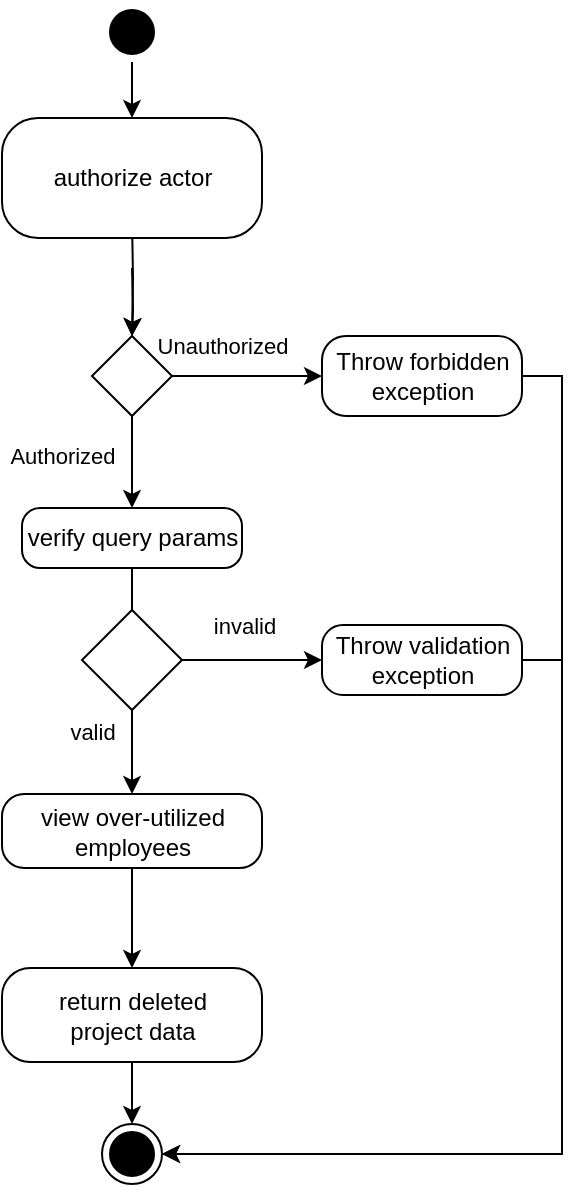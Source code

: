 <mxfile version="20.3.0" type="device" pages="8"><diagram name="Page-1" id="e7e014a7-5840-1c2e-5031-d8a46d1fe8dd"><mxGraphModel dx="868" dy="545" grid="1" gridSize="10" guides="1" tooltips="1" connect="1" arrows="1" fold="1" page="1" pageScale="1" pageWidth="1169" pageHeight="826" background="none" math="0" shadow="0"><root><mxCell id="0"/><mxCell id="1" parent="0"/><mxCell id="llXF7n1ne8wF2DBhMHXH-59" style="edgeStyle=orthogonalEdgeStyle;rounded=0;orthogonalLoop=1;jettySize=auto;html=1;exitX=0.5;exitY=1;exitDx=0;exitDy=0;entryX=0.5;entryY=0;entryDx=0;entryDy=0;strokeColor=#000000;startArrow=none;" parent="1" source="llXF7n1ne8wF2DBhMHXH-60" edge="1"><mxGeometry relative="1" as="geometry"><mxPoint x="465" y="488" as="targetPoint"/></mxGeometry></mxCell><mxCell id="llXF7n1ne8wF2DBhMHXH-70" value="valid" style="edgeLabel;html=1;align=center;verticalAlign=middle;resizable=0;points=[];" parent="llXF7n1ne8wF2DBhMHXH-59" vertex="1" connectable="0"><mxGeometry x="-0.747" y="-1" relative="1" as="geometry"><mxPoint x="-19" y="5" as="offset"/></mxGeometry></mxCell><mxCell id="llXF7n1ne8wF2DBhMHXH-43" value="verify query params" style="html=1;rounded=1;arcSize=30;" parent="1" vertex="1"><mxGeometry x="410" y="345" width="110" height="30" as="geometry"/></mxCell><mxCell id="llXF7n1ne8wF2DBhMHXH-49" style="edgeStyle=orthogonalEdgeStyle;rounded=0;orthogonalLoop=1;jettySize=auto;html=1;exitX=0.5;exitY=1;exitDx=0;exitDy=0;strokeColor=#000000;startArrow=none;" parent="1" target="llXF7n1ne8wF2DBhMHXH-47" edge="1"><mxGeometry relative="1" as="geometry"><mxPoint x="465.0" y="225.0" as="sourcePoint"/></mxGeometry></mxCell><mxCell id="llXF7n1ne8wF2DBhMHXH-51" style="edgeStyle=orthogonalEdgeStyle;rounded=0;orthogonalLoop=1;jettySize=auto;html=1;exitX=1;exitY=0.5;exitDx=0;exitDy=0;strokeColor=#000000;" parent="1" source="llXF7n1ne8wF2DBhMHXH-47" target="llXF7n1ne8wF2DBhMHXH-54" edge="1"><mxGeometry relative="1" as="geometry"><mxPoint x="650" y="346.952" as="targetPoint"/></mxGeometry></mxCell><mxCell id="llXF7n1ne8wF2DBhMHXH-52" value="Unauthorized" style="edgeLabel;html=1;align=center;verticalAlign=middle;resizable=0;points=[];" parent="llXF7n1ne8wF2DBhMHXH-51" vertex="1" connectable="0"><mxGeometry x="-0.181" y="2" relative="1" as="geometry"><mxPoint x="-6" y="-13" as="offset"/></mxGeometry></mxCell><mxCell id="llXF7n1ne8wF2DBhMHXH-47" value="" style="rhombus;whiteSpace=wrap;html=1;rounded=1;strokeColor=#000000;arcSize=0;" parent="1" vertex="1"><mxGeometry x="445" y="259" width="40" height="40" as="geometry"/></mxCell><mxCell id="llXF7n1ne8wF2DBhMHXH-56" style="edgeStyle=orthogonalEdgeStyle;rounded=0;orthogonalLoop=1;jettySize=auto;html=1;exitX=1;exitY=0.5;exitDx=0;exitDy=0;entryX=1;entryY=0.5;entryDx=0;entryDy=0;strokeColor=#000000;" parent="1" source="llXF7n1ne8wF2DBhMHXH-54" target="llXF7n1ne8wF2DBhMHXH-55" edge="1"><mxGeometry relative="1" as="geometry"/></mxCell><mxCell id="llXF7n1ne8wF2DBhMHXH-54" value="Throw forbidden&lt;br&gt;exception" style="html=1;rounded=1;arcSize=30;" parent="1" vertex="1"><mxGeometry x="560" y="259" width="100" height="40" as="geometry"/></mxCell><mxCell id="llXF7n1ne8wF2DBhMHXH-55" value="" style="ellipse;html=1;shape=endState;fillColor=#000000;strokeColor=#000000;rounded=1;" parent="1" vertex="1"><mxGeometry x="450" y="653" width="30" height="30" as="geometry"/></mxCell><mxCell id="llXF7n1ne8wF2DBhMHXH-62" style="edgeStyle=orthogonalEdgeStyle;rounded=0;orthogonalLoop=1;jettySize=auto;html=1;exitX=1;exitY=0.5;exitDx=0;exitDy=0;strokeColor=#000000;entryX=0;entryY=0.5;entryDx=0;entryDy=0;" parent="1" source="llXF7n1ne8wF2DBhMHXH-60" target="llXF7n1ne8wF2DBhMHXH-63" edge="1"><mxGeometry relative="1" as="geometry"><mxPoint x="580" y="530" as="targetPoint"/></mxGeometry></mxCell><mxCell id="llXF7n1ne8wF2DBhMHXH-69" value="invalid" style="edgeLabel;html=1;align=center;verticalAlign=middle;resizable=0;points=[];" parent="llXF7n1ne8wF2DBhMHXH-62" vertex="1" connectable="0"><mxGeometry x="-0.112" y="-1" relative="1" as="geometry"><mxPoint y="-18" as="offset"/></mxGeometry></mxCell><mxCell id="llXF7n1ne8wF2DBhMHXH-60" value="" style="rhombus;whiteSpace=wrap;html=1;rounded=1;strokeColor=#000000;arcSize=0;" parent="1" vertex="1"><mxGeometry x="440" y="396" width="50" height="50" as="geometry"/></mxCell><mxCell id="llXF7n1ne8wF2DBhMHXH-61" value="" style="edgeStyle=orthogonalEdgeStyle;rounded=0;orthogonalLoop=1;jettySize=auto;html=1;exitX=0.5;exitY=1;exitDx=0;exitDy=0;entryX=0.5;entryY=0;entryDx=0;entryDy=0;strokeColor=#000000;endArrow=none;" parent="1" source="llXF7n1ne8wF2DBhMHXH-43" target="llXF7n1ne8wF2DBhMHXH-60" edge="1"><mxGeometry relative="1" as="geometry"><mxPoint x="465" y="475" as="sourcePoint"/><mxPoint x="465" y="595" as="targetPoint"/></mxGeometry></mxCell><mxCell id="llXF7n1ne8wF2DBhMHXH-64" style="edgeStyle=orthogonalEdgeStyle;rounded=0;orthogonalLoop=1;jettySize=auto;html=1;exitX=1;exitY=0.5;exitDx=0;exitDy=0;entryX=1;entryY=0.5;entryDx=0;entryDy=0;strokeColor=#000000;" parent="1" source="llXF7n1ne8wF2DBhMHXH-63" target="llXF7n1ne8wF2DBhMHXH-55" edge="1"><mxGeometry relative="1" as="geometry"/></mxCell><mxCell id="llXF7n1ne8wF2DBhMHXH-63" value="Throw validation&lt;br&gt;exception" style="html=1;rounded=1;arcSize=30;" parent="1" vertex="1"><mxGeometry x="560" y="403.5" width="100" height="35" as="geometry"/></mxCell><mxCell id="llXF7n1ne8wF2DBhMHXH-74" style="edgeStyle=orthogonalEdgeStyle;rounded=0;orthogonalLoop=1;jettySize=auto;html=1;entryX=0.5;entryY=0;entryDx=0;entryDy=0;strokeColor=#000000;" parent="1" source="llXF7n1ne8wF2DBhMHXH-72" target="llXF7n1ne8wF2DBhMHXH-73" edge="1"><mxGeometry relative="1" as="geometry"/></mxCell><mxCell id="llXF7n1ne8wF2DBhMHXH-72" value="view over-utilized&lt;br&gt;employees" style="html=1;rounded=1;arcSize=30;" parent="1" vertex="1"><mxGeometry x="400" y="488" width="130" height="37" as="geometry"/></mxCell><mxCell id="llXF7n1ne8wF2DBhMHXH-75" style="edgeStyle=orthogonalEdgeStyle;rounded=0;orthogonalLoop=1;jettySize=auto;html=1;exitX=0.5;exitY=1;exitDx=0;exitDy=0;entryX=0.5;entryY=0;entryDx=0;entryDy=0;strokeColor=#000000;" parent="1" source="llXF7n1ne8wF2DBhMHXH-73" target="llXF7n1ne8wF2DBhMHXH-55" edge="1"><mxGeometry relative="1" as="geometry"/></mxCell><mxCell id="llXF7n1ne8wF2DBhMHXH-73" value="return deleted &lt;br&gt;project data" style="html=1;rounded=1;arcSize=30;" parent="1" vertex="1"><mxGeometry x="400" y="575" width="130" height="47" as="geometry"/></mxCell><mxCell id="llXF7n1ne8wF2DBhMHXH-77" value="" style="edgeStyle=orthogonalEdgeStyle;rounded=0;orthogonalLoop=1;jettySize=auto;html=1;exitX=0.5;exitY=1;exitDx=0;exitDy=0;entryX=0.5;entryY=0;entryDx=0;entryDy=0;strokeColor=#000000;endArrow=classic;endFill=1;" parent="1" source="llXF7n1ne8wF2DBhMHXH-47" target="llXF7n1ne8wF2DBhMHXH-43" edge="1"><mxGeometry relative="1" as="geometry"><mxPoint x="465" y="226" as="sourcePoint"/><mxPoint x="465" y="256.0" as="targetPoint"/></mxGeometry></mxCell><mxCell id="llXF7n1ne8wF2DBhMHXH-78" value="Authorized" style="edgeLabel;html=1;align=center;verticalAlign=middle;resizable=0;points=[];" parent="llXF7n1ne8wF2DBhMHXH-77" vertex="1" connectable="0"><mxGeometry x="-0.151" y="1" relative="1" as="geometry"><mxPoint x="-36" as="offset"/></mxGeometry></mxCell><mxCell id="llXF7n1ne8wF2DBhMHXH-83" value="" style="edgeStyle=orthogonalEdgeStyle;rounded=0;orthogonalLoop=1;jettySize=auto;html=1;strokeColor=#000000;startArrow=classicThin;startFill=1;endArrow=classic;endFill=1;" parent="1" target="llXF7n1ne8wF2DBhMHXH-47" edge="1"><mxGeometry relative="1" as="geometry"><mxPoint x="465" y="200" as="sourcePoint"/></mxGeometry></mxCell><mxCell id="llXF7n1ne8wF2DBhMHXH-81" value="authorize actor" style="html=1;rounded=1;arcSize=30;" parent="1" vertex="1"><mxGeometry x="400" y="150" width="130" height="60" as="geometry"/></mxCell><mxCell id="5ZhX32KtWdd_sNqt9AzA-1" style="edgeStyle=orthogonalEdgeStyle;rounded=0;orthogonalLoop=1;jettySize=auto;html=1;exitX=0.5;exitY=1;exitDx=0;exitDy=0;entryX=0.5;entryY=0;entryDx=0;entryDy=0;strokeColor=#000000;startArrow=none;startFill=0;endArrow=classic;endFill=1;" parent="1" source="llXF7n1ne8wF2DBhMHXH-86" target="llXF7n1ne8wF2DBhMHXH-81" edge="1"><mxGeometry relative="1" as="geometry"/></mxCell><mxCell id="llXF7n1ne8wF2DBhMHXH-86" value="" style="ellipse;html=1;shape=startState;fillColor=#000000;strokeColor=#000000;rounded=1;" parent="1" vertex="1"><mxGeometry x="450" y="92" width="30" height="30" as="geometry"/></mxCell></root></mxGraphModel></diagram><diagram id="FDM2ZfeJsvB9Aln6e9NW" name="Page-2"><mxGraphModel dx="413" dy="260" grid="1" gridSize="10" guides="1" tooltips="1" connect="1" arrows="1" fold="1" page="1" pageScale="1" pageWidth="1169" pageHeight="827" math="0" shadow="0"><root><mxCell id="0"/><mxCell id="1" parent="0"/><mxCell id="Q6M7L7wTIpTxnjvGF-vx-3" style="edgeStyle=orthogonalEdgeStyle;rounded=0;orthogonalLoop=1;jettySize=auto;html=1;entryX=0;entryY=0.5;entryDx=0;entryDy=0;strokeColor=#000000;startArrow=none;startFill=0;endArrow=classic;endFill=1;" parent="1" source="Q6M7L7wTIpTxnjvGF-vx-1" target="Q6M7L7wTIpTxnjvGF-vx-2" edge="1"><mxGeometry relative="1" as="geometry"><Array as="points"><mxPoint x="210" y="285"/><mxPoint x="210" y="285"/></Array></mxGeometry></mxCell><mxCell id="Q6M7L7wTIpTxnjvGF-vx-1" value="Project Leader" style="shape=umlActor;verticalLabelPosition=bottom;verticalAlign=top;html=1;rounded=1;strokeColor=#000000;" parent="1" vertex="1"><mxGeometry x="160" y="250" width="30" height="60" as="geometry"/></mxCell><mxCell id="sjgKbKdGBa54NwbZEcd3-2" style="edgeStyle=orthogonalEdgeStyle;rounded=0;orthogonalLoop=1;jettySize=auto;html=1;exitX=0.5;exitY=0;exitDx=0;exitDy=0;entryX=0.5;entryY=1;entryDx=0;entryDy=0;dashed=1;" edge="1" parent="1" source="Q6M7L7wTIpTxnjvGF-vx-2" target="sjgKbKdGBa54NwbZEcd3-1"><mxGeometry relative="1" as="geometry"/></mxCell><mxCell id="sjgKbKdGBa54NwbZEcd3-3" value="&amp;lt;&amp;lt;extend&amp;gt;&amp;gt;" style="edgeLabel;html=1;align=center;verticalAlign=middle;resizable=0;points=[];" vertex="1" connectable="0" parent="sjgKbKdGBa54NwbZEcd3-2"><mxGeometry x="0.244" relative="1" as="geometry"><mxPoint x="40" y="6" as="offset"/></mxGeometry></mxCell><mxCell id="Q6M7L7wTIpTxnjvGF-vx-2" value="update employee utilization on project" style="ellipse;whiteSpace=wrap;html=1;rounded=1;strokeColor=#000000;" parent="1" vertex="1"><mxGeometry x="310" y="250" width="140" height="70" as="geometry"/></mxCell><mxCell id="sjgKbKdGBa54NwbZEcd3-1" value="update project" style="ellipse;whiteSpace=wrap;html=1;rounded=1;strokeColor=#000000;" vertex="1" parent="1"><mxGeometry x="310" y="90" width="140" height="70" as="geometry"/></mxCell></root></mxGraphModel></diagram><diagram id="jb8-s-HBS-csOK4NXr-e" name="Page-3"><mxGraphModel dx="868" dy="545" grid="1" gridSize="10" guides="1" tooltips="1" connect="1" arrows="1" fold="1" page="1" pageScale="1" pageWidth="1169" pageHeight="827" math="0" shadow="0"><root><mxCell id="0"/><mxCell id="1" parent="0"/><mxCell id="OCi_lGhZb4q7Y5it5SFA-1" style="edgeStyle=orthogonalEdgeStyle;rounded=0;orthogonalLoop=1;jettySize=auto;html=1;exitX=0.5;exitY=1;exitDx=0;exitDy=0;entryX=0.5;entryY=0;entryDx=0;entryDy=0;strokeColor=#000000;startArrow=none;" parent="1" source="OCi_lGhZb4q7Y5it5SFA-13" edge="1"><mxGeometry relative="1" as="geometry"><mxPoint x="465" y="488" as="targetPoint"/></mxGeometry></mxCell><mxCell id="OCi_lGhZb4q7Y5it5SFA-2" value="valid" style="edgeLabel;html=1;align=center;verticalAlign=middle;resizable=0;points=[];" parent="OCi_lGhZb4q7Y5it5SFA-1" vertex="1" connectable="0"><mxGeometry x="-0.747" y="-1" relative="1" as="geometry"><mxPoint x="-19" y="5" as="offset"/></mxGeometry></mxCell><mxCell id="OCi_lGhZb4q7Y5it5SFA-3" value="verify inputs" style="html=1;rounded=1;arcSize=30;" parent="1" vertex="1"><mxGeometry x="410" y="345" width="110" height="30" as="geometry"/></mxCell><mxCell id="OCi_lGhZb4q7Y5it5SFA-4" style="edgeStyle=orthogonalEdgeStyle;rounded=0;orthogonalLoop=1;jettySize=auto;html=1;exitX=0.5;exitY=1;exitDx=0;exitDy=0;strokeColor=#000000;startArrow=none;" parent="1" target="OCi_lGhZb4q7Y5it5SFA-7" edge="1"><mxGeometry relative="1" as="geometry"><mxPoint x="465.0" y="225.0" as="sourcePoint"/></mxGeometry></mxCell><mxCell id="OCi_lGhZb4q7Y5it5SFA-5" style="edgeStyle=orthogonalEdgeStyle;rounded=0;orthogonalLoop=1;jettySize=auto;html=1;exitX=1;exitY=0.5;exitDx=0;exitDy=0;strokeColor=#000000;" parent="1" source="OCi_lGhZb4q7Y5it5SFA-7" target="OCi_lGhZb4q7Y5it5SFA-9" edge="1"><mxGeometry relative="1" as="geometry"><mxPoint x="650" y="346.952" as="targetPoint"/></mxGeometry></mxCell><mxCell id="OCi_lGhZb4q7Y5it5SFA-6" value="Unauthorized" style="edgeLabel;html=1;align=center;verticalAlign=middle;resizable=0;points=[];" parent="OCi_lGhZb4q7Y5it5SFA-5" vertex="1" connectable="0"><mxGeometry x="-0.181" y="2" relative="1" as="geometry"><mxPoint x="-6" y="-13" as="offset"/></mxGeometry></mxCell><mxCell id="OCi_lGhZb4q7Y5it5SFA-7" value="" style="rhombus;whiteSpace=wrap;html=1;rounded=1;strokeColor=#000000;arcSize=0;" parent="1" vertex="1"><mxGeometry x="445" y="259" width="40" height="40" as="geometry"/></mxCell><mxCell id="OCi_lGhZb4q7Y5it5SFA-8" style="edgeStyle=orthogonalEdgeStyle;rounded=0;orthogonalLoop=1;jettySize=auto;html=1;exitX=1;exitY=0.5;exitDx=0;exitDy=0;entryX=1;entryY=0.5;entryDx=0;entryDy=0;strokeColor=#000000;" parent="1" source="OCi_lGhZb4q7Y5it5SFA-9" target="OCi_lGhZb4q7Y5it5SFA-10" edge="1"><mxGeometry relative="1" as="geometry"/></mxCell><mxCell id="OCi_lGhZb4q7Y5it5SFA-9" value="Throw forbidden&lt;br&gt;exception" style="html=1;rounded=1;arcSize=30;" parent="1" vertex="1"><mxGeometry x="560" y="259" width="100" height="40" as="geometry"/></mxCell><mxCell id="OCi_lGhZb4q7Y5it5SFA-10" value="" style="ellipse;html=1;shape=endState;fillColor=#000000;strokeColor=#000000;rounded=1;" parent="1" vertex="1"><mxGeometry x="450" y="653" width="30" height="30" as="geometry"/></mxCell><mxCell id="OCi_lGhZb4q7Y5it5SFA-11" style="edgeStyle=orthogonalEdgeStyle;rounded=0;orthogonalLoop=1;jettySize=auto;html=1;exitX=1;exitY=0.5;exitDx=0;exitDy=0;strokeColor=#000000;entryX=0;entryY=0.5;entryDx=0;entryDy=0;" parent="1" source="OCi_lGhZb4q7Y5it5SFA-13" target="OCi_lGhZb4q7Y5it5SFA-16" edge="1"><mxGeometry relative="1" as="geometry"><mxPoint x="580" y="530" as="targetPoint"/></mxGeometry></mxCell><mxCell id="OCi_lGhZb4q7Y5it5SFA-12" value="invalid" style="edgeLabel;html=1;align=center;verticalAlign=middle;resizable=0;points=[];" parent="OCi_lGhZb4q7Y5it5SFA-11" vertex="1" connectable="0"><mxGeometry x="-0.112" y="-1" relative="1" as="geometry"><mxPoint y="-18" as="offset"/></mxGeometry></mxCell><mxCell id="OCi_lGhZb4q7Y5it5SFA-13" value="" style="rhombus;whiteSpace=wrap;html=1;rounded=1;strokeColor=#000000;arcSize=0;" parent="1" vertex="1"><mxGeometry x="440" y="396" width="50" height="50" as="geometry"/></mxCell><mxCell id="OCi_lGhZb4q7Y5it5SFA-14" value="" style="edgeStyle=orthogonalEdgeStyle;rounded=0;orthogonalLoop=1;jettySize=auto;html=1;exitX=0.5;exitY=1;exitDx=0;exitDy=0;entryX=0.5;entryY=0;entryDx=0;entryDy=0;strokeColor=#000000;endArrow=none;" parent="1" source="OCi_lGhZb4q7Y5it5SFA-3" target="OCi_lGhZb4q7Y5it5SFA-13" edge="1"><mxGeometry relative="1" as="geometry"><mxPoint x="465" y="475" as="sourcePoint"/><mxPoint x="465" y="595" as="targetPoint"/></mxGeometry></mxCell><mxCell id="OCi_lGhZb4q7Y5it5SFA-15" style="edgeStyle=orthogonalEdgeStyle;rounded=0;orthogonalLoop=1;jettySize=auto;html=1;exitX=1;exitY=0.5;exitDx=0;exitDy=0;entryX=1;entryY=0.5;entryDx=0;entryDy=0;strokeColor=#000000;" parent="1" source="OCi_lGhZb4q7Y5it5SFA-16" target="OCi_lGhZb4q7Y5it5SFA-10" edge="1"><mxGeometry relative="1" as="geometry"/></mxCell><mxCell id="OCi_lGhZb4q7Y5it5SFA-16" value="Throw validation&lt;br&gt;exception" style="html=1;rounded=1;arcSize=30;" parent="1" vertex="1"><mxGeometry x="560" y="403.5" width="100" height="35" as="geometry"/></mxCell><mxCell id="OCi_lGhZb4q7Y5it5SFA-17" style="edgeStyle=orthogonalEdgeStyle;rounded=0;orthogonalLoop=1;jettySize=auto;html=1;entryX=0.5;entryY=0;entryDx=0;entryDy=0;strokeColor=#000000;" parent="1" source="OCi_lGhZb4q7Y5it5SFA-18" target="OCi_lGhZb4q7Y5it5SFA-20" edge="1"><mxGeometry relative="1" as="geometry"/></mxCell><mxCell id="OCi_lGhZb4q7Y5it5SFA-18" value="Update task" style="html=1;rounded=1;arcSize=30;" parent="1" vertex="1"><mxGeometry x="400" y="488" width="130" height="37" as="geometry"/></mxCell><mxCell id="OCi_lGhZb4q7Y5it5SFA-19" style="edgeStyle=orthogonalEdgeStyle;rounded=0;orthogonalLoop=1;jettySize=auto;html=1;exitX=0.5;exitY=1;exitDx=0;exitDy=0;entryX=0.5;entryY=0;entryDx=0;entryDy=0;strokeColor=#000000;" parent="1" source="OCi_lGhZb4q7Y5it5SFA-20" target="OCi_lGhZb4q7Y5it5SFA-10" edge="1"><mxGeometry relative="1" as="geometry"/></mxCell><mxCell id="OCi_lGhZb4q7Y5it5SFA-20" value="Return &lt;br&gt;updated task data" style="html=1;rounded=1;arcSize=30;" parent="1" vertex="1"><mxGeometry x="400" y="575" width="130" height="47" as="geometry"/></mxCell><mxCell id="OCi_lGhZb4q7Y5it5SFA-21" value="" style="edgeStyle=orthogonalEdgeStyle;rounded=0;orthogonalLoop=1;jettySize=auto;html=1;exitX=0.5;exitY=1;exitDx=0;exitDy=0;entryX=0.5;entryY=0;entryDx=0;entryDy=0;strokeColor=#000000;endArrow=classic;endFill=1;" parent="1" source="OCi_lGhZb4q7Y5it5SFA-7" target="OCi_lGhZb4q7Y5it5SFA-3" edge="1"><mxGeometry relative="1" as="geometry"><mxPoint x="465" y="226" as="sourcePoint"/><mxPoint x="465" y="256.0" as="targetPoint"/></mxGeometry></mxCell><mxCell id="OCi_lGhZb4q7Y5it5SFA-22" value="Authorized" style="edgeLabel;html=1;align=center;verticalAlign=middle;resizable=0;points=[];" parent="OCi_lGhZb4q7Y5it5SFA-21" vertex="1" connectable="0"><mxGeometry x="-0.151" y="1" relative="1" as="geometry"><mxPoint x="-36" as="offset"/></mxGeometry></mxCell><mxCell id="OCi_lGhZb4q7Y5it5SFA-23" value="" style="edgeStyle=orthogonalEdgeStyle;rounded=0;orthogonalLoop=1;jettySize=auto;html=1;strokeColor=#000000;startArrow=classicThin;startFill=1;endArrow=classic;endFill=1;" parent="1" target="OCi_lGhZb4q7Y5it5SFA-7" edge="1"><mxGeometry relative="1" as="geometry"><mxPoint x="465" y="200" as="sourcePoint"/></mxGeometry></mxCell><mxCell id="OCi_lGhZb4q7Y5it5SFA-24" value="Authorize actor" style="html=1;rounded=1;arcSize=30;" parent="1" vertex="1"><mxGeometry x="400" y="160" width="130" height="50" as="geometry"/></mxCell><mxCell id="OCi_lGhZb4q7Y5it5SFA-25" value="" style="ellipse;html=1;shape=startState;fillColor=#000000;strokeColor=#000000;rounded=1;" parent="1" vertex="1"><mxGeometry x="450" y="92" width="30" height="30" as="geometry"/></mxCell><mxCell id="OCi_lGhZb4q7Y5it5SFA-26" value="" style="edgeStyle=orthogonalEdgeStyle;html=1;verticalAlign=bottom;endArrow=open;endSize=8;strokeColor=#000000;rounded=0;" parent="1" source="OCi_lGhZb4q7Y5it5SFA-25" edge="1"><mxGeometry relative="1" as="geometry"><mxPoint x="465" y="160" as="targetPoint"/></mxGeometry></mxCell></root></mxGraphModel></diagram><diagram id="YZuWo3fNgjmpSic8X2IB" name="Page-4"><mxGraphModel dx="868" dy="545" grid="1" gridSize="10" guides="1" tooltips="1" connect="1" arrows="1" fold="1" page="1" pageScale="1" pageWidth="1169" pageHeight="827" math="0" shadow="0"><root><mxCell id="0"/><mxCell id="1" parent="0"/><mxCell id="DkCz6DIT2WuZIiwqtEll-1" style="edgeStyle=orthogonalEdgeStyle;rounded=0;orthogonalLoop=1;jettySize=auto;html=1;exitX=0.5;exitY=1;exitDx=0;exitDy=0;entryX=0.5;entryY=0;entryDx=0;entryDy=0;strokeColor=#000000;startArrow=none;" parent="1" source="DkCz6DIT2WuZIiwqtEll-13" edge="1"><mxGeometry relative="1" as="geometry"><mxPoint x="465" y="250" as="targetPoint"/></mxGeometry></mxCell><mxCell id="DkCz6DIT2WuZIiwqtEll-2" value="valid" style="edgeLabel;html=1;align=center;verticalAlign=middle;resizable=0;points=[];" parent="DkCz6DIT2WuZIiwqtEll-1" vertex="1" connectable="0"><mxGeometry x="-0.747" y="-1" relative="1" as="geometry"><mxPoint x="-19" y="5" as="offset"/></mxGeometry></mxCell><mxCell id="DkCz6DIT2WuZIiwqtEll-3" value="verify inputs" style="html=1;rounded=1;arcSize=30;" parent="1" vertex="1"><mxGeometry x="410" y="107" width="110" height="30" as="geometry"/></mxCell><mxCell id="DkCz6DIT2WuZIiwqtEll-10" value="" style="ellipse;html=1;shape=endState;fillColor=#000000;strokeColor=#000000;rounded=1;" parent="1" vertex="1"><mxGeometry x="450" y="497" width="30" height="30" as="geometry"/></mxCell><mxCell id="DkCz6DIT2WuZIiwqtEll-11" style="edgeStyle=orthogonalEdgeStyle;rounded=0;orthogonalLoop=1;jettySize=auto;html=1;exitX=1;exitY=0.5;exitDx=0;exitDy=0;strokeColor=#000000;entryX=0;entryY=0.5;entryDx=0;entryDy=0;" parent="1" source="DkCz6DIT2WuZIiwqtEll-13" target="DkCz6DIT2WuZIiwqtEll-16" edge="1"><mxGeometry relative="1" as="geometry"><mxPoint x="580" y="292" as="targetPoint"/></mxGeometry></mxCell><mxCell id="DkCz6DIT2WuZIiwqtEll-12" value="invalid" style="edgeLabel;html=1;align=center;verticalAlign=middle;resizable=0;points=[];" parent="DkCz6DIT2WuZIiwqtEll-11" vertex="1" connectable="0"><mxGeometry x="-0.112" y="-1" relative="1" as="geometry"><mxPoint y="-18" as="offset"/></mxGeometry></mxCell><mxCell id="DkCz6DIT2WuZIiwqtEll-13" value="" style="rhombus;whiteSpace=wrap;html=1;rounded=1;strokeColor=#000000;arcSize=0;" parent="1" vertex="1"><mxGeometry x="440" y="158" width="50" height="50" as="geometry"/></mxCell><mxCell id="DkCz6DIT2WuZIiwqtEll-14" value="" style="edgeStyle=orthogonalEdgeStyle;rounded=0;orthogonalLoop=1;jettySize=auto;html=1;exitX=0.5;exitY=1;exitDx=0;exitDy=0;entryX=0.5;entryY=0;entryDx=0;entryDy=0;strokeColor=#000000;endArrow=none;" parent="1" source="DkCz6DIT2WuZIiwqtEll-3" target="DkCz6DIT2WuZIiwqtEll-13" edge="1"><mxGeometry relative="1" as="geometry"><mxPoint x="465" y="237" as="sourcePoint"/><mxPoint x="465" y="357" as="targetPoint"/></mxGeometry></mxCell><mxCell id="DkCz6DIT2WuZIiwqtEll-15" style="edgeStyle=orthogonalEdgeStyle;rounded=0;orthogonalLoop=1;jettySize=auto;html=1;exitX=1;exitY=0.5;exitDx=0;exitDy=0;entryX=1;entryY=0.5;entryDx=0;entryDy=0;strokeColor=#000000;" parent="1" source="DkCz6DIT2WuZIiwqtEll-16" target="DkCz6DIT2WuZIiwqtEll-10" edge="1"><mxGeometry relative="1" as="geometry"/></mxCell><mxCell id="DkCz6DIT2WuZIiwqtEll-16" value="Throw validation&lt;br&gt;exception" style="html=1;rounded=1;arcSize=30;" parent="1" vertex="1"><mxGeometry x="562" y="165.5" width="100" height="35" as="geometry"/></mxCell><mxCell id="0sbJ-QcE35E7_EYlCF5f-5" style="edgeStyle=orthogonalEdgeStyle;rounded=0;orthogonalLoop=1;jettySize=auto;html=1;exitX=0.5;exitY=1;exitDx=0;exitDy=0;" parent="1" source="DkCz6DIT2WuZIiwqtEll-18" edge="1"><mxGeometry relative="1" as="geometry"><mxPoint x="464.941" y="320" as="targetPoint"/></mxGeometry></mxCell><mxCell id="DkCz6DIT2WuZIiwqtEll-18" value="check login credentials" style="html=1;rounded=1;arcSize=30;" parent="1" vertex="1"><mxGeometry x="400" y="250" width="130" height="37" as="geometry"/></mxCell><mxCell id="DkCz6DIT2WuZIiwqtEll-19" style="edgeStyle=orthogonalEdgeStyle;rounded=0;orthogonalLoop=1;jettySize=auto;html=1;exitX=0.5;exitY=1;exitDx=0;exitDy=0;entryX=0.5;entryY=0;entryDx=0;entryDy=0;strokeColor=#000000;" parent="1" source="DkCz6DIT2WuZIiwqtEll-20" target="DkCz6DIT2WuZIiwqtEll-10" edge="1"><mxGeometry relative="1" as="geometry"/></mxCell><mxCell id="DkCz6DIT2WuZIiwqtEll-20" value="Grant Access" style="html=1;rounded=1;arcSize=30;" parent="1" vertex="1"><mxGeometry x="400" y="413.5" width="130" height="47" as="geometry"/></mxCell><mxCell id="DkCz6DIT2WuZIiwqtEll-25" value="" style="ellipse;html=1;shape=startState;fillColor=#000000;strokeColor=#000000;rounded=1;" parent="1" vertex="1"><mxGeometry x="450" y="39" width="30" height="30" as="geometry"/></mxCell><mxCell id="DkCz6DIT2WuZIiwqtEll-26" value="" style="edgeStyle=orthogonalEdgeStyle;html=1;verticalAlign=bottom;endArrow=open;endSize=8;strokeColor=#000000;rounded=0;" parent="1" source="DkCz6DIT2WuZIiwqtEll-25" edge="1"><mxGeometry relative="1" as="geometry"><mxPoint x="465" y="107" as="targetPoint"/></mxGeometry></mxCell><mxCell id="0sbJ-QcE35E7_EYlCF5f-8" style="edgeStyle=orthogonalEdgeStyle;rounded=0;orthogonalLoop=1;jettySize=auto;html=1;exitX=0.5;exitY=1;exitDx=0;exitDy=0;entryX=0.5;entryY=0;entryDx=0;entryDy=0;" parent="1" source="0sbJ-QcE35E7_EYlCF5f-7" target="DkCz6DIT2WuZIiwqtEll-20" edge="1"><mxGeometry relative="1" as="geometry"/></mxCell><mxCell id="0sbJ-QcE35E7_EYlCF5f-14" value="correct credentials" style="edgeLabel;html=1;align=center;verticalAlign=middle;resizable=0;points=[];" parent="0sbJ-QcE35E7_EYlCF5f-8" vertex="1" connectable="0"><mxGeometry x="-0.291" y="-1" relative="1" as="geometry"><mxPoint x="-54" as="offset"/></mxGeometry></mxCell><mxCell id="0sbJ-QcE35E7_EYlCF5f-12" style="edgeStyle=orthogonalEdgeStyle;rounded=0;orthogonalLoop=1;jettySize=auto;html=1;exitX=1;exitY=0.5;exitDx=0;exitDy=0;" parent="1" source="0sbJ-QcE35E7_EYlCF5f-7" target="0sbJ-QcE35E7_EYlCF5f-9" edge="1"><mxGeometry relative="1" as="geometry"/></mxCell><mxCell id="0sbJ-QcE35E7_EYlCF5f-13" value="wrong &lt;br&gt;&lt;br&gt;credentials" style="edgeLabel;html=1;align=center;verticalAlign=middle;resizable=0;points=[];labelBackgroundColor=none;" parent="0sbJ-QcE35E7_EYlCF5f-12" vertex="1" connectable="0"><mxGeometry x="-0.281" y="-2" relative="1" as="geometry"><mxPoint x="8" y="-2" as="offset"/></mxGeometry></mxCell><mxCell id="0sbJ-QcE35E7_EYlCF5f-7" value="" style="rhombus;whiteSpace=wrap;html=1;rounded=1;strokeColor=#000000;arcSize=0;" parent="1" vertex="1"><mxGeometry x="440" y="320" width="50" height="50" as="geometry"/></mxCell><mxCell id="0sbJ-QcE35E7_EYlCF5f-11" style="edgeStyle=orthogonalEdgeStyle;rounded=0;orthogonalLoop=1;jettySize=auto;html=1;exitX=1;exitY=0.5;exitDx=0;exitDy=0;entryX=1;entryY=0.5;entryDx=0;entryDy=0;" parent="1" source="0sbJ-QcE35E7_EYlCF5f-9" target="DkCz6DIT2WuZIiwqtEll-10" edge="1"><mxGeometry relative="1" as="geometry"/></mxCell><mxCell id="0sbJ-QcE35E7_EYlCF5f-9" value="Throw &lt;br&gt;authentication&lt;br&gt;exception" style="html=1;rounded=1;arcSize=30;" parent="1" vertex="1"><mxGeometry x="562" y="319" width="100" height="52.5" as="geometry"/></mxCell></root></mxGraphModel></diagram><diagram id="X5xnSgxSD7uBvWToi349" name="Page-5"><mxGraphModel dx="1221" dy="754" grid="1" gridSize="10" guides="1" tooltips="1" connect="1" arrows="1" fold="1" page="1" pageScale="1" pageWidth="827" pageHeight="1169" math="0" shadow="0"><root><mxCell id="0"/><mxCell id="1" parent="0"/><mxCell id="ULTLNfX76IurSYJS1gUQ-1" value="Productivity Management System" style="swimlane;" vertex="1" parent="1"><mxGeometry x="150" y="70" width="650" height="890" as="geometry"/></mxCell><mxCell id="ULTLNfX76IurSYJS1gUQ-3" value="login" style="ellipse;whiteSpace=wrap;html=1;" vertex="1" parent="ULTLNfX76IurSYJS1gUQ-1"><mxGeometry x="530" y="215" width="110" height="40" as="geometry"/></mxCell><mxCell id="ULTLNfX76IurSYJS1gUQ-9" value="User basic operations" style="swimlane;" vertex="1" parent="ULTLNfX76IurSYJS1gUQ-1"><mxGeometry x="242" y="612" width="200" height="250" as="geometry"/></mxCell><mxCell id="ULTLNfX76IurSYJS1gUQ-5" value="add" style="ellipse;whiteSpace=wrap;html=1;" vertex="1" parent="ULTLNfX76IurSYJS1gUQ-9"><mxGeometry x="45" y="40" width="110" height="40" as="geometry"/></mxCell><mxCell id="ULTLNfX76IurSYJS1gUQ-6" value="view" style="ellipse;whiteSpace=wrap;html=1;" vertex="1" parent="ULTLNfX76IurSYJS1gUQ-9"><mxGeometry x="45" y="90" width="110" height="40" as="geometry"/></mxCell><mxCell id="ULTLNfX76IurSYJS1gUQ-7" value="update" style="ellipse;whiteSpace=wrap;html=1;" vertex="1" parent="ULTLNfX76IurSYJS1gUQ-9"><mxGeometry x="45" y="140" width="110" height="40" as="geometry"/></mxCell><mxCell id="ULTLNfX76IurSYJS1gUQ-8" value="delete" style="ellipse;whiteSpace=wrap;html=1;" vertex="1" parent="ULTLNfX76IurSYJS1gUQ-9"><mxGeometry x="45" y="190" width="110" height="40" as="geometry"/></mxCell><mxCell id="ULTLNfX76IurSYJS1gUQ-17" style="edgeStyle=orthogonalEdgeStyle;rounded=0;orthogonalLoop=1;jettySize=auto;html=1;exitX=1;exitY=0.5;exitDx=0;exitDy=0;entryX=0.5;entryY=1;entryDx=0;entryDy=0;dashed=1;" edge="1" parent="ULTLNfX76IurSYJS1gUQ-1" source="ULTLNfX76IurSYJS1gUQ-7" target="ULTLNfX76IurSYJS1gUQ-3"><mxGeometry relative="1" as="geometry"/></mxCell><mxCell id="ULTLNfX76IurSYJS1gUQ-18" value="&amp;lt;&amp;lt;include&amp;gt;&amp;gt;" style="edgeLabel;html=1;align=center;verticalAlign=middle;resizable=0;points=[];" vertex="1" connectable="0" parent="ULTLNfX76IurSYJS1gUQ-17"><mxGeometry x="0.565" y="-1" relative="1" as="geometry"><mxPoint x="-36" y="194" as="offset"/></mxGeometry></mxCell><mxCell id="ULTLNfX76IurSYJS1gUQ-19" value="Project basic operations" style="swimlane;" vertex="1" parent="ULTLNfX76IurSYJS1gUQ-1"><mxGeometry x="242" y="352" width="200" height="250" as="geometry"/></mxCell><mxCell id="ULTLNfX76IurSYJS1gUQ-20" value="add" style="ellipse;whiteSpace=wrap;html=1;" vertex="1" parent="ULTLNfX76IurSYJS1gUQ-19"><mxGeometry x="45" y="40" width="110" height="40" as="geometry"/></mxCell><mxCell id="ULTLNfX76IurSYJS1gUQ-21" value="view" style="ellipse;whiteSpace=wrap;html=1;" vertex="1" parent="ULTLNfX76IurSYJS1gUQ-19"><mxGeometry x="45" y="90" width="110" height="40" as="geometry"/></mxCell><mxCell id="ULTLNfX76IurSYJS1gUQ-22" value="update" style="ellipse;whiteSpace=wrap;html=1;" vertex="1" parent="ULTLNfX76IurSYJS1gUQ-19"><mxGeometry x="45" y="140" width="110" height="40" as="geometry"/></mxCell><mxCell id="ULTLNfX76IurSYJS1gUQ-23" value="delete" style="ellipse;whiteSpace=wrap;html=1;" vertex="1" parent="ULTLNfX76IurSYJS1gUQ-19"><mxGeometry x="45" y="190" width="110" height="40" as="geometry"/></mxCell><mxCell id="ULTLNfX76IurSYJS1gUQ-25" style="edgeStyle=orthogonalEdgeStyle;rounded=0;orthogonalLoop=1;jettySize=auto;html=1;exitX=1;exitY=0.5;exitDx=0;exitDy=0;entryX=0.5;entryY=1;entryDx=0;entryDy=0;dashed=1;" edge="1" parent="ULTLNfX76IurSYJS1gUQ-1" source="ULTLNfX76IurSYJS1gUQ-5" target="ULTLNfX76IurSYJS1gUQ-3"><mxGeometry relative="1" as="geometry"/></mxCell><mxCell id="ULTLNfX76IurSYJS1gUQ-26" style="edgeStyle=orthogonalEdgeStyle;rounded=0;orthogonalLoop=1;jettySize=auto;html=1;exitX=1;exitY=0.5;exitDx=0;exitDy=0;dashed=1;" edge="1" parent="ULTLNfX76IurSYJS1gUQ-1" source="ULTLNfX76IurSYJS1gUQ-6" target="ULTLNfX76IurSYJS1gUQ-3"><mxGeometry relative="1" as="geometry"/></mxCell><mxCell id="ULTLNfX76IurSYJS1gUQ-27" style="edgeStyle=orthogonalEdgeStyle;rounded=0;orthogonalLoop=1;jettySize=auto;html=1;exitX=1;exitY=0.5;exitDx=0;exitDy=0;dashed=1;" edge="1" parent="ULTLNfX76IurSYJS1gUQ-1" source="ULTLNfX76IurSYJS1gUQ-8" target="ULTLNfX76IurSYJS1gUQ-3"><mxGeometry relative="1" as="geometry"/></mxCell><mxCell id="ULTLNfX76IurSYJS1gUQ-30" style="edgeStyle=orthogonalEdgeStyle;rounded=0;orthogonalLoop=1;jettySize=auto;html=1;exitX=1;exitY=0.5;exitDx=0;exitDy=0;entryX=0;entryY=0.5;entryDx=0;entryDy=0;dashed=1;" edge="1" parent="ULTLNfX76IurSYJS1gUQ-1" source="ULTLNfX76IurSYJS1gUQ-23" target="ULTLNfX76IurSYJS1gUQ-3"><mxGeometry relative="1" as="geometry"><Array as="points"><mxPoint x="514" y="562"/><mxPoint x="514" y="235"/></Array></mxGeometry></mxCell><mxCell id="ULTLNfX76IurSYJS1gUQ-32" style="edgeStyle=orthogonalEdgeStyle;rounded=0;orthogonalLoop=1;jettySize=auto;html=1;exitX=1;exitY=0.5;exitDx=0;exitDy=0;entryX=0;entryY=0.5;entryDx=0;entryDy=0;dashed=1;" edge="1" parent="ULTLNfX76IurSYJS1gUQ-1" source="ULTLNfX76IurSYJS1gUQ-20" target="ULTLNfX76IurSYJS1gUQ-3"><mxGeometry relative="1" as="geometry"><Array as="points"><mxPoint x="514" y="412"/><mxPoint x="514" y="235"/></Array></mxGeometry></mxCell><mxCell id="ULTLNfX76IurSYJS1gUQ-33" style="edgeStyle=orthogonalEdgeStyle;rounded=0;orthogonalLoop=1;jettySize=auto;html=1;exitX=1;exitY=0.5;exitDx=0;exitDy=0;entryX=0;entryY=0.5;entryDx=0;entryDy=0;dashed=1;" edge="1" parent="ULTLNfX76IurSYJS1gUQ-1" source="ULTLNfX76IurSYJS1gUQ-21" target="ULTLNfX76IurSYJS1gUQ-3"><mxGeometry relative="1" as="geometry"><Array as="points"><mxPoint x="514" y="462"/><mxPoint x="514" y="235"/></Array></mxGeometry></mxCell><mxCell id="ULTLNfX76IurSYJS1gUQ-34" style="edgeStyle=orthogonalEdgeStyle;rounded=0;orthogonalLoop=1;jettySize=auto;html=1;exitX=1;exitY=0.5;exitDx=0;exitDy=0;dashed=1;entryX=0;entryY=0.5;entryDx=0;entryDy=0;" edge="1" parent="ULTLNfX76IurSYJS1gUQ-1" source="ULTLNfX76IurSYJS1gUQ-22" target="ULTLNfX76IurSYJS1gUQ-3"><mxGeometry relative="1" as="geometry"><mxPoint x="524" y="260" as="targetPoint"/><Array as="points"><mxPoint x="514" y="512"/><mxPoint x="514" y="235"/></Array></mxGeometry></mxCell><mxCell id="ULTLNfX76IurSYJS1gUQ-35" value="&amp;lt;&amp;lt;include&amp;gt;&amp;gt;" style="edgeLabel;html=1;align=center;verticalAlign=middle;resizable=0;points=[];" vertex="1" connectable="0" parent="ULTLNfX76IurSYJS1gUQ-34"><mxGeometry x="0.543" y="-2" relative="1" as="geometry"><mxPoint x="-36" y="17" as="offset"/></mxGeometry></mxCell><mxCell id="ULTLNfX76IurSYJS1gUQ-36" value="Employee basic operations" style="swimlane;startSize=23;" vertex="1" parent="ULTLNfX76IurSYJS1gUQ-1"><mxGeometry x="242" y="70" width="200" height="250" as="geometry"/></mxCell><mxCell id="ULTLNfX76IurSYJS1gUQ-37" value="add" style="ellipse;whiteSpace=wrap;html=1;" vertex="1" parent="ULTLNfX76IurSYJS1gUQ-36"><mxGeometry x="45" y="40" width="110" height="40" as="geometry"/></mxCell><mxCell id="ULTLNfX76IurSYJS1gUQ-38" value="view" style="ellipse;whiteSpace=wrap;html=1;" vertex="1" parent="ULTLNfX76IurSYJS1gUQ-36"><mxGeometry x="45" y="90" width="110" height="40" as="geometry"/></mxCell><mxCell id="ULTLNfX76IurSYJS1gUQ-39" value="update" style="ellipse;whiteSpace=wrap;html=1;" vertex="1" parent="ULTLNfX76IurSYJS1gUQ-36"><mxGeometry x="45" y="140" width="110" height="40" as="geometry"/></mxCell><mxCell id="ULTLNfX76IurSYJS1gUQ-40" value="delete" style="ellipse;whiteSpace=wrap;html=1;" vertex="1" parent="ULTLNfX76IurSYJS1gUQ-36"><mxGeometry x="45" y="190" width="110" height="40" as="geometry"/></mxCell><mxCell id="ULTLNfX76IurSYJS1gUQ-41" style="edgeStyle=orthogonalEdgeStyle;rounded=0;orthogonalLoop=1;jettySize=auto;html=1;exitX=1;exitY=0.5;exitDx=0;exitDy=0;entryX=0.5;entryY=0;entryDx=0;entryDy=0;dashed=1;" edge="1" parent="ULTLNfX76IurSYJS1gUQ-1" source="ULTLNfX76IurSYJS1gUQ-37" target="ULTLNfX76IurSYJS1gUQ-3"><mxGeometry relative="1" as="geometry"/></mxCell><mxCell id="ULTLNfX76IurSYJS1gUQ-43" style="edgeStyle=orthogonalEdgeStyle;rounded=0;orthogonalLoop=1;jettySize=auto;html=1;exitX=1;exitY=0.5;exitDx=0;exitDy=0;dashed=1;entryX=0.5;entryY=0;entryDx=0;entryDy=0;" edge="1" parent="ULTLNfX76IurSYJS1gUQ-1" source="ULTLNfX76IurSYJS1gUQ-38" target="ULTLNfX76IurSYJS1gUQ-3"><mxGeometry relative="1" as="geometry"><Array as="points"><mxPoint x="500" y="180"/><mxPoint x="500" y="130"/><mxPoint x="585" y="130"/></Array></mxGeometry></mxCell><mxCell id="ULTLNfX76IurSYJS1gUQ-44" style="edgeStyle=orthogonalEdgeStyle;rounded=0;orthogonalLoop=1;jettySize=auto;html=1;exitX=1;exitY=0.5;exitDx=0;exitDy=0;entryX=0.5;entryY=0;entryDx=0;entryDy=0;dashed=1;" edge="1" parent="ULTLNfX76IurSYJS1gUQ-1" source="ULTLNfX76IurSYJS1gUQ-39" target="ULTLNfX76IurSYJS1gUQ-3"><mxGeometry relative="1" as="geometry"><Array as="points"><mxPoint x="500" y="230"/><mxPoint x="500" y="130"/><mxPoint x="585" y="130"/></Array></mxGeometry></mxCell><mxCell id="ULTLNfX76IurSYJS1gUQ-45" style="edgeStyle=orthogonalEdgeStyle;rounded=0;orthogonalLoop=1;jettySize=auto;html=1;exitX=1;exitY=0.5;exitDx=0;exitDy=0;entryX=0.5;entryY=0;entryDx=0;entryDy=0;dashed=1;" edge="1" parent="ULTLNfX76IurSYJS1gUQ-1" source="ULTLNfX76IurSYJS1gUQ-40" target="ULTLNfX76IurSYJS1gUQ-3"><mxGeometry relative="1" as="geometry"><Array as="points"><mxPoint x="500" y="280"/><mxPoint x="500" y="130"/><mxPoint x="585" y="130"/></Array></mxGeometry></mxCell><mxCell id="ULTLNfX76IurSYJS1gUQ-46" value="&amp;lt;&amp;lt;include&amp;gt;&amp;gt;" style="edgeLabel;html=1;align=center;verticalAlign=middle;resizable=0;points=[];" vertex="1" connectable="0" parent="ULTLNfX76IurSYJS1gUQ-45"><mxGeometry x="0.376" y="-2" relative="1" as="geometry"><mxPoint x="-8" y="-17" as="offset"/></mxGeometry></mxCell><mxCell id="ULTLNfX76IurSYJS1gUQ-48" style="edgeStyle=orthogonalEdgeStyle;rounded=0;orthogonalLoop=1;jettySize=auto;html=1;exitX=1;exitY=0.5;exitDx=0;exitDy=0;entryX=0;entryY=0.5;entryDx=0;entryDy=0;dashed=1;" edge="1" parent="ULTLNfX76IurSYJS1gUQ-1" source="ULTLNfX76IurSYJS1gUQ-47" target="ULTLNfX76IurSYJS1gUQ-38"><mxGeometry relative="1" as="geometry"><Array as="points"><mxPoint x="180" y="115"/><mxPoint x="180" y="180"/></Array></mxGeometry></mxCell><mxCell id="ULTLNfX76IurSYJS1gUQ-49" value="&amp;lt;&amp;lt;extend&amp;gt;&amp;gt;" style="edgeLabel;html=1;align=center;verticalAlign=middle;resizable=0;points=[];" vertex="1" connectable="0" parent="ULTLNfX76IurSYJS1gUQ-48"><mxGeometry x="-0.449" y="-2" relative="1" as="geometry"><mxPoint x="32" y="20" as="offset"/></mxGeometry></mxCell><mxCell id="ULTLNfX76IurSYJS1gUQ-47" value="view cross-utilized employees" style="ellipse;whiteSpace=wrap;html=1;" vertex="1" parent="ULTLNfX76IurSYJS1gUQ-1"><mxGeometry x="50" y="83" width="120" height="50" as="geometry"/></mxCell><mxCell id="ULTLNfX76IurSYJS1gUQ-51" style="edgeStyle=orthogonalEdgeStyle;rounded=0;orthogonalLoop=1;jettySize=auto;html=1;exitX=1;exitY=0.5;exitDx=0;exitDy=0;entryX=0;entryY=0.5;entryDx=0;entryDy=0;dashed=1;" edge="1" parent="ULTLNfX76IurSYJS1gUQ-1" source="ULTLNfX76IurSYJS1gUQ-50" target="ULTLNfX76IurSYJS1gUQ-38"><mxGeometry relative="1" as="geometry"><Array as="points"><mxPoint x="180" y="162"/><mxPoint x="180" y="180"/></Array></mxGeometry></mxCell><mxCell id="ULTLNfX76IurSYJS1gUQ-50" value="view over-utilized employees" style="ellipse;whiteSpace=wrap;html=1;" vertex="1" parent="ULTLNfX76IurSYJS1gUQ-1"><mxGeometry x="50" y="137" width="120" height="50" as="geometry"/></mxCell><mxCell id="ULTLNfX76IurSYJS1gUQ-81" style="edgeStyle=orthogonalEdgeStyle;rounded=0;orthogonalLoop=1;jettySize=auto;html=1;exitX=1;exitY=0.5;exitDx=0;exitDy=0;entryX=0;entryY=0.5;entryDx=0;entryDy=0;startArrow=none;startFill=0;endArrow=classic;endFill=1;dashed=1;" edge="1" parent="ULTLNfX76IurSYJS1gUQ-1" source="ULTLNfX76IurSYJS1gUQ-78" target="ULTLNfX76IurSYJS1gUQ-22"><mxGeometry relative="1" as="geometry"/></mxCell><mxCell id="ULTLNfX76IurSYJS1gUQ-78" value="Assign project&lt;br&gt;leader" style="ellipse;whiteSpace=wrap;html=1;" vertex="1" parent="ULTLNfX76IurSYJS1gUQ-1"><mxGeometry x="50" y="326" width="120" height="50" as="geometry"/></mxCell><mxCell id="ULTLNfX76IurSYJS1gUQ-80" style="edgeStyle=orthogonalEdgeStyle;rounded=0;orthogonalLoop=1;jettySize=auto;html=1;exitX=1;exitY=0.5;exitDx=0;exitDy=0;entryX=0;entryY=0.5;entryDx=0;entryDy=0;startArrow=none;startFill=0;endArrow=classic;endFill=1;dashed=1;" edge="1" parent="ULTLNfX76IurSYJS1gUQ-1" source="ULTLNfX76IurSYJS1gUQ-79" target="ULTLNfX76IurSYJS1gUQ-22"><mxGeometry relative="1" as="geometry"/></mxCell><mxCell id="ULTLNfX76IurSYJS1gUQ-82" value="&amp;lt;&amp;lt;extend&amp;gt;&amp;gt;" style="edgeLabel;html=1;align=center;verticalAlign=middle;resizable=0;points=[];horizontal=0;" vertex="1" connectable="0" parent="ULTLNfX76IurSYJS1gUQ-80"><mxGeometry x="-0.067" y="1" relative="1" as="geometry"><mxPoint x="-9" y="89" as="offset"/></mxGeometry></mxCell><mxCell id="ULTLNfX76IurSYJS1gUQ-79" value="Assign employee &lt;br&gt;to project" style="ellipse;whiteSpace=wrap;html=1;" vertex="1" parent="ULTLNfX76IurSYJS1gUQ-1"><mxGeometry x="50" y="261" width="120" height="50" as="geometry"/></mxCell><mxCell id="ULTLNfX76IurSYJS1gUQ-83" value="view statistics" style="ellipse;whiteSpace=wrap;html=1;" vertex="1" parent="ULTLNfX76IurSYJS1gUQ-1"><mxGeometry x="117" y="30" width="120" height="50" as="geometry"/></mxCell><mxCell id="ULTLNfX76IurSYJS1gUQ-89" style="edgeStyle=orthogonalEdgeStyle;rounded=0;orthogonalLoop=1;jettySize=auto;html=1;exitX=1;exitY=0.5;exitDx=0;exitDy=0;entryX=0;entryY=0.5;entryDx=0;entryDy=0;dashed=1;startArrow=none;startFill=0;endArrow=classic;endFill=1;" edge="1" parent="ULTLNfX76IurSYJS1gUQ-1" source="ULTLNfX76IurSYJS1gUQ-85" target="ULTLNfX76IurSYJS1gUQ-22"><mxGeometry relative="1" as="geometry"/></mxCell><mxCell id="ULTLNfX76IurSYJS1gUQ-85" value="Update project capacity" style="ellipse;whiteSpace=wrap;html=1;" vertex="1" parent="ULTLNfX76IurSYJS1gUQ-1"><mxGeometry x="50" y="391" width="120" height="50" as="geometry"/></mxCell><mxCell id="ULTLNfX76IurSYJS1gUQ-87" style="edgeStyle=orthogonalEdgeStyle;rounded=0;orthogonalLoop=1;jettySize=auto;html=1;exitX=1;exitY=0.5;exitDx=0;exitDy=0;entryX=0;entryY=0.5;entryDx=0;entryDy=0;startArrow=none;startFill=0;endArrow=classic;endFill=1;dashed=1;" edge="1" parent="ULTLNfX76IurSYJS1gUQ-1" source="ULTLNfX76IurSYJS1gUQ-86" target="ULTLNfX76IurSYJS1gUQ-22"><mxGeometry relative="1" as="geometry"/></mxCell><mxCell id="ULTLNfX76IurSYJS1gUQ-86" value="Mark Project as done" style="ellipse;whiteSpace=wrap;html=1;" vertex="1" parent="ULTLNfX76IurSYJS1gUQ-1"><mxGeometry x="50" y="201" width="120" height="50" as="geometry"/></mxCell><mxCell id="ULTLNfX76IurSYJS1gUQ-91" style="edgeStyle=orthogonalEdgeStyle;rounded=0;orthogonalLoop=1;jettySize=auto;html=1;exitX=1;exitY=0.5;exitDx=0;exitDy=0;entryX=0;entryY=0.5;entryDx=0;entryDy=0;dashed=1;startArrow=none;startFill=0;endArrow=classic;endFill=1;" edge="1" parent="ULTLNfX76IurSYJS1gUQ-1" source="ULTLNfX76IurSYJS1gUQ-90" target="ULTLNfX76IurSYJS1gUQ-22"><mxGeometry relative="1" as="geometry"/></mxCell><mxCell id="ULTLNfX76IurSYJS1gUQ-90" value="Update project capacity" style="ellipse;whiteSpace=wrap;html=1;" vertex="1" parent="ULTLNfX76IurSYJS1gUQ-1"><mxGeometry x="50" y="532" width="120" height="50" as="geometry"/></mxCell><mxCell id="ULTLNfX76IurSYJS1gUQ-62" style="edgeStyle=orthogonalEdgeStyle;rounded=0;orthogonalLoop=1;jettySize=auto;html=1;exitX=1;exitY=0.333;exitDx=0;exitDy=0;exitPerimeter=0;entryX=0;entryY=0.5;entryDx=0;entryDy=0;endArrow=classic;endFill=1;fillColor=#d5e8d4;strokeColor=#82b366;" edge="1" parent="1" source="ULTLNfX76IurSYJS1gUQ-52" target="ULTLNfX76IurSYJS1gUQ-47"><mxGeometry relative="1" as="geometry"><Array as="points"><mxPoint x="180" y="185"/><mxPoint x="180" y="178"/></Array></mxGeometry></mxCell><mxCell id="ULTLNfX76IurSYJS1gUQ-74" style="edgeStyle=orthogonalEdgeStyle;rounded=0;orthogonalLoop=1;jettySize=auto;html=1;exitX=1;exitY=0.333;exitDx=0;exitDy=0;exitPerimeter=0;entryX=0;entryY=0.5;entryDx=0;entryDy=0;startArrow=none;startFill=0;endArrow=classic;endFill=1;fillColor=#d5e8d4;strokeColor=#82b366;" edge="1" parent="1" source="ULTLNfX76IurSYJS1gUQ-52"><mxGeometry relative="1" as="geometry"><mxPoint x="90" y="188" as="sourcePoint"/><mxPoint x="437.0" y="536" as="targetPoint"/><Array as="points"><mxPoint x="130" y="185"/><mxPoint x="130" y="536"/></Array></mxGeometry></mxCell><mxCell id="ULTLNfX76IurSYJS1gUQ-84" style="edgeStyle=orthogonalEdgeStyle;rounded=0;orthogonalLoop=1;jettySize=auto;html=1;exitX=1;exitY=0.333;exitDx=0;exitDy=0;exitPerimeter=0;entryX=0;entryY=0.5;entryDx=0;entryDy=0;startArrow=none;startFill=0;endArrow=classic;endFill=1;fillColor=#d5e8d4;strokeColor=#82b366;" edge="1" parent="1" source="ULTLNfX76IurSYJS1gUQ-52" target="ULTLNfX76IurSYJS1gUQ-83"><mxGeometry relative="1" as="geometry"><Array as="points"><mxPoint x="180" y="185"/><mxPoint x="180" y="125"/></Array></mxGeometry></mxCell><mxCell id="ULTLNfX76IurSYJS1gUQ-52" value="User" style="shape=umlActor;verticalLabelPosition=bottom;verticalAlign=top;html=1;outlineConnect=0;fillColor=#d5e8d4;strokeColor=#82b366;" vertex="1" parent="1"><mxGeometry x="60" y="165" width="30" height="60" as="geometry"/></mxCell><mxCell id="ULTLNfX76IurSYJS1gUQ-59" style="edgeStyle=orthogonalEdgeStyle;rounded=0;orthogonalLoop=1;jettySize=auto;html=1;exitX=0;exitY=0.333;exitDx=0;exitDy=0;exitPerimeter=0;entryX=0;entryY=0.333;entryDx=0;entryDy=0;entryPerimeter=0;dashed=1;endArrow=block;endFill=0;" edge="1" parent="1" source="ULTLNfX76IurSYJS1gUQ-57" target="ULTLNfX76IurSYJS1gUQ-52"><mxGeometry relative="1" as="geometry"><Array as="points"><mxPoint x="30" y="742"/><mxPoint x="30" y="185"/></Array></mxGeometry></mxCell><mxCell id="ULTLNfX76IurSYJS1gUQ-66" style="edgeStyle=orthogonalEdgeStyle;rounded=0;orthogonalLoop=1;jettySize=auto;html=1;exitX=1;exitY=0.333;exitDx=0;exitDy=0;exitPerimeter=0;entryX=0;entryY=0.5;entryDx=0;entryDy=0;endArrow=classic;endFill=1;fillColor=#f8cecc;strokeColor=#b85450;" edge="1" parent="1" source="ULTLNfX76IurSYJS1gUQ-57" target="ULTLNfX76IurSYJS1gUQ-5"><mxGeometry relative="1" as="geometry"/></mxCell><mxCell id="ULTLNfX76IurSYJS1gUQ-76" style="edgeStyle=orthogonalEdgeStyle;rounded=0;orthogonalLoop=1;jettySize=auto;html=1;exitX=1;exitY=0.333;exitDx=0;exitDy=0;exitPerimeter=0;entryX=0;entryY=0.5;entryDx=0;entryDy=0;startArrow=none;startFill=0;endArrow=classic;endFill=1;fillColor=#f8cecc;strokeColor=#b85450;" edge="1" parent="1" source="ULTLNfX76IurSYJS1gUQ-57"><mxGeometry relative="1" as="geometry"><mxPoint x="90" y="744" as="sourcePoint"/><mxPoint x="437" y="352" as="targetPoint"/><Array as="points"><mxPoint x="340" y="742"/><mxPoint x="340" y="352"/></Array></mxGeometry></mxCell><mxCell id="ULTLNfX76IurSYJS1gUQ-77" style="edgeStyle=orthogonalEdgeStyle;rounded=0;orthogonalLoop=1;jettySize=auto;html=1;exitX=1;exitY=0.333;exitDx=0;exitDy=0;exitPerimeter=0;entryX=0;entryY=0.5;entryDx=0;entryDy=0;startArrow=none;startFill=0;endArrow=classic;endFill=1;fillColor=#f8cecc;strokeColor=#b85450;" edge="1" parent="1" source="ULTLNfX76IurSYJS1gUQ-57"><mxGeometry relative="1" as="geometry"><mxPoint x="90" y="744" as="sourcePoint"/><mxPoint x="437" y="302" as="targetPoint"/><Array as="points"><mxPoint x="340" y="742"/><mxPoint x="340" y="302"/></Array></mxGeometry></mxCell><mxCell id="ULTLNfX76IurSYJS1gUQ-92" style="edgeStyle=orthogonalEdgeStyle;rounded=0;orthogonalLoop=1;jettySize=auto;html=1;exitX=1;exitY=0.333;exitDx=0;exitDy=0;exitPerimeter=0;entryX=0;entryY=0.5;entryDx=0;entryDy=0;startArrow=none;startFill=0;endArrow=classic;endFill=1;fillColor=#f8cecc;strokeColor=#b85450;" edge="1" parent="1" source="ULTLNfX76IurSYJS1gUQ-57" target="ULTLNfX76IurSYJS1gUQ-37"><mxGeometry relative="1" as="geometry"><Array as="points"><mxPoint x="340" y="742"/><mxPoint x="340" y="200"/></Array></mxGeometry></mxCell><mxCell id="ULTLNfX76IurSYJS1gUQ-57" value="Admin" style="shape=umlActor;verticalLabelPosition=bottom;verticalAlign=top;html=1;outlineConnect=0;fillColor=#f8cecc;strokeColor=#b85450;" vertex="1" parent="1"><mxGeometry x="60" y="722" width="30" height="60" as="geometry"/></mxCell><mxCell id="ULTLNfX76IurSYJS1gUQ-61" style="edgeStyle=orthogonalEdgeStyle;rounded=0;orthogonalLoop=1;jettySize=auto;html=1;exitX=0;exitY=0.333;exitDx=0;exitDy=0;exitPerimeter=0;entryX=0;entryY=0.333;entryDx=0;entryDy=0;entryPerimeter=0;dashed=1;endArrow=block;endFill=0;" edge="1" parent="1" source="ULTLNfX76IurSYJS1gUQ-58" target="ULTLNfX76IurSYJS1gUQ-52"><mxGeometry relative="1" as="geometry"><Array as="points"><mxPoint x="30" y="380"/><mxPoint x="30" y="185"/></Array></mxGeometry></mxCell><mxCell id="ULTLNfX76IurSYJS1gUQ-75" style="edgeStyle=orthogonalEdgeStyle;rounded=0;orthogonalLoop=1;jettySize=auto;html=1;exitX=1;exitY=0.333;exitDx=0;exitDy=0;exitPerimeter=0;entryX=0;entryY=0.5;entryDx=0;entryDy=0;startArrow=none;startFill=0;endArrow=classic;endFill=1;fillColor=#dae8fc;strokeColor=#6c8ebf;" edge="1" parent="1" source="ULTLNfX76IurSYJS1gUQ-58" target="ULTLNfX76IurSYJS1gUQ-22"><mxGeometry relative="1" as="geometry"><Array as="points"><mxPoint x="190" y="380"/><mxPoint x="190" y="582"/></Array></mxGeometry></mxCell><mxCell id="ULTLNfX76IurSYJS1gUQ-58" value="Project Leader" style="shape=umlActor;verticalLabelPosition=bottom;verticalAlign=top;html=1;outlineConnect=0;fillColor=#dae8fc;strokeColor=#6c8ebf;" vertex="1" parent="1"><mxGeometry x="60" y="360" width="30" height="60" as="geometry"/></mxCell><mxCell id="ULTLNfX76IurSYJS1gUQ-67" style="edgeStyle=orthogonalEdgeStyle;rounded=0;orthogonalLoop=1;jettySize=auto;html=1;exitX=0;exitY=0.5;exitDx=0;exitDy=0;entryX=1;entryY=0.333;entryDx=0;entryDy=0;entryPerimeter=0;endArrow=none;endFill=0;startArrow=classic;startFill=1;fillColor=#f8cecc;strokeColor=#b85450;" edge="1" parent="1" source="ULTLNfX76IurSYJS1gUQ-6" target="ULTLNfX76IurSYJS1gUQ-57"><mxGeometry relative="1" as="geometry"><Array as="points"><mxPoint x="340" y="792"/><mxPoint x="340" y="742"/></Array></mxGeometry></mxCell><mxCell id="ULTLNfX76IurSYJS1gUQ-68" style="edgeStyle=orthogonalEdgeStyle;rounded=0;orthogonalLoop=1;jettySize=auto;html=1;exitX=0;exitY=0.5;exitDx=0;exitDy=0;entryX=1;entryY=0.333;entryDx=0;entryDy=0;entryPerimeter=0;startArrow=classic;startFill=1;endArrow=none;endFill=0;fillColor=#f8cecc;strokeColor=#b85450;" edge="1" parent="1" target="ULTLNfX76IurSYJS1gUQ-57"><mxGeometry relative="1" as="geometry"><mxPoint x="437.0" y="844" as="sourcePoint"/><mxPoint x="90" y="744" as="targetPoint"/><Array as="points"><mxPoint x="340" y="844"/><mxPoint x="340" y="742"/></Array></mxGeometry></mxCell><mxCell id="ULTLNfX76IurSYJS1gUQ-70" style="edgeStyle=orthogonalEdgeStyle;rounded=0;orthogonalLoop=1;jettySize=auto;html=1;exitX=0;exitY=0.5;exitDx=0;exitDy=0;startArrow=classic;startFill=1;endArrow=none;endFill=0;fillColor=#f8cecc;strokeColor=#b85450;" edge="1" parent="1"><mxGeometry relative="1" as="geometry"><mxPoint x="90" y="742" as="targetPoint"/><mxPoint x="440.0" y="895" as="sourcePoint"/><Array as="points"><mxPoint x="340" y="895"/><mxPoint x="340" y="742"/></Array></mxGeometry></mxCell><mxCell id="ULTLNfX76IurSYJS1gUQ-71" style="edgeStyle=orthogonalEdgeStyle;rounded=0;orthogonalLoop=1;jettySize=auto;html=1;exitX=0;exitY=0.5;exitDx=0;exitDy=0;entryX=1;entryY=0.333;entryDx=0;entryDy=0;entryPerimeter=0;startArrow=classic;startFill=1;endArrow=none;endFill=0;fillColor=#f8cecc;strokeColor=#b85450;" edge="1" parent="1" source="ULTLNfX76IurSYJS1gUQ-20" target="ULTLNfX76IurSYJS1gUQ-57"><mxGeometry relative="1" as="geometry"><Array as="points"><mxPoint x="340" y="482"/><mxPoint x="340" y="742"/></Array></mxGeometry></mxCell><mxCell id="ULTLNfX76IurSYJS1gUQ-73" style="edgeStyle=orthogonalEdgeStyle;rounded=0;orthogonalLoop=1;jettySize=auto;html=1;exitX=0;exitY=0.5;exitDx=0;exitDy=0;entryX=1;entryY=0.333;entryDx=0;entryDy=0;entryPerimeter=0;startArrow=classic;startFill=1;endArrow=none;endFill=0;fillColor=#f8cecc;strokeColor=#b85450;" edge="1" parent="1" source="ULTLNfX76IurSYJS1gUQ-23" target="ULTLNfX76IurSYJS1gUQ-57"><mxGeometry relative="1" as="geometry"><Array as="points"><mxPoint x="340" y="632"/><mxPoint x="340" y="742"/></Array></mxGeometry></mxCell></root></mxGraphModel></diagram><diagram id="M7dH2JwyE-D7B6ifz_NG" name="Page-6"><mxGraphModel dx="1038" dy="641" grid="1" gridSize="10" guides="1" tooltips="1" connect="1" arrows="1" fold="1" page="1" pageScale="1" pageWidth="827" pageHeight="1169" math="0" shadow="0"><root><mxCell id="0"/><mxCell id="1" parent="0"/></root></mxGraphModel></diagram><diagram name="Page-1" id="wKa-dQ7n_7A01R7NwsaY"><mxGraphModel dx="798" dy="493" grid="1" gridSize="10" guides="1" tooltips="1" connect="1" arrows="1" fold="1" page="1" pageScale="1" pageWidth="827" pageHeight="1169" math="0" shadow="0"><root><mxCell id="0"/><mxCell id="1" parent="0"/><mxCell id="zUQX6JLtDnzqp-_Evcnp-1" style="edgeStyle=orthogonalEdgeStyle;rounded=0;orthogonalLoop=1;jettySize=auto;html=1;exitX=0.5;exitY=0;exitDx=0;exitDy=0;entryX=0;entryY=0.5;entryDx=0;entryDy=0;" edge="1" parent="1" source="zUQX6JLtDnzqp-_Evcnp-3" target="zUQX6JLtDnzqp-_Evcnp-11"><mxGeometry relative="1" as="geometry"><Array as="points"><mxPoint x="405" y="120"/><mxPoint x="80" y="120"/><mxPoint x="80" y="275"/></Array></mxGeometry></mxCell><mxCell id="zUQX6JLtDnzqp-_Evcnp-2" style="edgeStyle=orthogonalEdgeStyle;rounded=0;orthogonalLoop=1;jettySize=auto;html=1;exitX=0.5;exitY=0;exitDx=0;exitDy=0;entryX=0.5;entryY=0;entryDx=0;entryDy=0;" edge="1" parent="1" source="zUQX6JLtDnzqp-_Evcnp-3" target="zUQX6JLtDnzqp-_Evcnp-17"><mxGeometry relative="1" as="geometry"><mxPoint x="660" y="20" as="targetPoint"/><Array as="points"><mxPoint x="405" y="120"/><mxPoint x="710" y="120"/></Array></mxGeometry></mxCell><mxCell id="zUQX6JLtDnzqp-_Evcnp-3" value="productivity manager" style="ellipse;whiteSpace=wrap;html=1;aspect=fixed;" vertex="1" parent="1"><mxGeometry x="340" y="210" width="130" height="130" as="geometry"/></mxCell><mxCell id="zUQX6JLtDnzqp-_Evcnp-4" style="edgeStyle=orthogonalEdgeStyle;rounded=0;orthogonalLoop=1;jettySize=auto;html=1;exitX=1;exitY=0.5;exitDx=0;exitDy=0;entryX=0;entryY=0.5;entryDx=0;entryDy=0;" edge="1" parent="1" source="zUQX6JLtDnzqp-_Evcnp-11" target="zUQX6JLtDnzqp-_Evcnp-3"><mxGeometry relative="1" as="geometry"/></mxCell><mxCell id="zUQX6JLtDnzqp-_Evcnp-6" style="edgeStyle=orthogonalEdgeStyle;rounded=0;orthogonalLoop=1;jettySize=auto;html=1;exitX=1;exitY=0.75;exitDx=0;exitDy=0;entryX=0;entryY=1;entryDx=0;entryDy=0;startArrow=classic;startFill=1;endArrow=none;endFill=0;" edge="1" parent="1" source="zUQX6JLtDnzqp-_Evcnp-11" target="zUQX6JLtDnzqp-_Evcnp-3"><mxGeometry relative="1" as="geometry"><Array as="points"><mxPoint x="220" y="295"/><mxPoint x="220" y="321"/></Array></mxGeometry></mxCell><mxCell id="zUQX6JLtDnzqp-_Evcnp-7" style="edgeStyle=orthogonalEdgeStyle;rounded=0;orthogonalLoop=1;jettySize=auto;html=1;exitX=0.75;exitY=1;exitDx=0;exitDy=0;entryX=0.5;entryY=1;entryDx=0;entryDy=0;" edge="1" parent="1" source="zUQX6JLtDnzqp-_Evcnp-11" target="zUQX6JLtDnzqp-_Evcnp-3"><mxGeometry relative="1" as="geometry"><Array as="points"><mxPoint x="160" y="360"/><mxPoint x="405" y="360"/></Array></mxGeometry></mxCell><mxCell id="zUQX6JLtDnzqp-_Evcnp-8" style="edgeStyle=orthogonalEdgeStyle;rounded=0;orthogonalLoop=1;jettySize=auto;html=1;exitX=0.5;exitY=1;exitDx=0;exitDy=0;entryX=0.5;entryY=1;entryDx=0;entryDy=0;" edge="1" parent="1" source="zUQX6JLtDnzqp-_Evcnp-11" target="zUQX6JLtDnzqp-_Evcnp-3"><mxGeometry relative="1" as="geometry"><mxPoint x="422.81" y="336.4" as="targetPoint"/><Array as="points"><mxPoint x="140" y="400"/><mxPoint x="405" y="400"/></Array><mxPoint x="120" y="314" as="sourcePoint"/></mxGeometry></mxCell><mxCell id="zUQX6JLtDnzqp-_Evcnp-9" style="edgeStyle=orthogonalEdgeStyle;rounded=0;orthogonalLoop=1;jettySize=auto;html=1;exitX=0.25;exitY=0;exitDx=0;exitDy=0;entryX=0;entryY=0;entryDx=0;entryDy=0;" edge="1" parent="1" source="zUQX6JLtDnzqp-_Evcnp-11" target="zUQX6JLtDnzqp-_Evcnp-3"><mxGeometry relative="1" as="geometry"><Array as="points"><mxPoint x="120" y="190"/><mxPoint x="260" y="190"/><mxPoint x="260" y="210"/><mxPoint x="359" y="210"/></Array></mxGeometry></mxCell><mxCell id="zUQX6JLtDnzqp-_Evcnp-10" style="edgeStyle=orthogonalEdgeStyle;rounded=0;orthogonalLoop=1;jettySize=auto;html=1;exitX=0;exitY=1;exitDx=0;exitDy=0;entryX=0.5;entryY=1;entryDx=0;entryDy=0;" edge="1" parent="1" source="zUQX6JLtDnzqp-_Evcnp-11" target="zUQX6JLtDnzqp-_Evcnp-3"><mxGeometry relative="1" as="geometry"><Array as="points"><mxPoint x="100" y="440"/><mxPoint x="405" y="440"/></Array></mxGeometry></mxCell><mxCell id="zUQX6JLtDnzqp-_Evcnp-11" value="admin" style="whiteSpace=wrap;html=1;aspect=fixed;" vertex="1" parent="1"><mxGeometry x="100" y="235" width="80" height="80" as="geometry"/></mxCell><mxCell id="zUQX6JLtDnzqp-_Evcnp-12" style="edgeStyle=orthogonalEdgeStyle;rounded=0;orthogonalLoop=1;jettySize=auto;html=1;exitX=0;exitY=0.5;exitDx=0;exitDy=0;" edge="1" parent="1" source="zUQX6JLtDnzqp-_Evcnp-17" target="zUQX6JLtDnzqp-_Evcnp-3"><mxGeometry relative="1" as="geometry"/></mxCell><mxCell id="zUQX6JLtDnzqp-_Evcnp-13" style="edgeStyle=orthogonalEdgeStyle;rounded=0;orthogonalLoop=1;jettySize=auto;html=1;exitX=0.25;exitY=0;exitDx=0;exitDy=0;entryX=0.631;entryY=-0.011;entryDx=0;entryDy=0;entryPerimeter=0;" edge="1" parent="1" source="zUQX6JLtDnzqp-_Evcnp-17" target="zUQX6JLtDnzqp-_Evcnp-3"><mxGeometry relative="1" as="geometry"><Array as="points"><mxPoint x="630" y="190"/><mxPoint x="422" y="190"/></Array></mxGeometry></mxCell><mxCell id="zUQX6JLtDnzqp-_Evcnp-14" style="edgeStyle=orthogonalEdgeStyle;rounded=0;orthogonalLoop=1;jettySize=auto;html=1;exitX=0;exitY=0.25;exitDx=0;exitDy=0;entryX=1;entryY=0;entryDx=0;entryDy=0;" edge="1" parent="1" source="zUQX6JLtDnzqp-_Evcnp-17" target="zUQX6JLtDnzqp-_Evcnp-3"><mxGeometry relative="1" as="geometry"><Array as="points"><mxPoint x="670" y="240"/><mxPoint x="540" y="240"/><mxPoint x="540" y="229"/></Array></mxGeometry></mxCell><mxCell id="zUQX6JLtDnzqp-_Evcnp-15" style="edgeStyle=orthogonalEdgeStyle;rounded=0;orthogonalLoop=1;jettySize=auto;html=1;exitX=0;exitY=0.75;exitDx=0;exitDy=0;" edge="1" parent="1" source="zUQX6JLtDnzqp-_Evcnp-17" target="zUQX6JLtDnzqp-_Evcnp-3"><mxGeometry relative="1" as="geometry"><Array as="points"><mxPoint x="670" y="310"/></Array></mxGeometry></mxCell><mxCell id="zUQX6JLtDnzqp-_Evcnp-16" style="edgeStyle=orthogonalEdgeStyle;rounded=0;orthogonalLoop=1;jettySize=auto;html=1;exitX=0.25;exitY=1;exitDx=0;exitDy=0;entryX=1;entryY=1;entryDx=0;entryDy=0;" edge="1" parent="1" source="zUQX6JLtDnzqp-_Evcnp-17" target="zUQX6JLtDnzqp-_Evcnp-3"><mxGeometry relative="1" as="geometry"><mxPoint x="460" y="350" as="targetPoint"/><Array as="points"><mxPoint x="690" y="370"/><mxPoint x="460" y="370"/><mxPoint x="460" y="321"/></Array></mxGeometry></mxCell><mxCell id="zUQX6JLtDnzqp-_Evcnp-17" value="project leader" style="whiteSpace=wrap;html=1;aspect=fixed;" vertex="1" parent="1"><mxGeometry x="670" y="235" width="80" height="80" as="geometry"/></mxCell><mxCell id="zUQX6JLtDnzqp-_Evcnp-18" value="add, edit, delete users" style="text;html=1;align=center;verticalAlign=middle;resizable=0;points=[];autosize=1;strokeColor=none;fillColor=none;" vertex="1" parent="1"><mxGeometry x="120" y="160" width="140" height="30" as="geometry"/></mxCell><mxCell id="zUQX6JLtDnzqp-_Evcnp-20" value="add, edit, delete projects" style="text;html=1;align=center;verticalAlign=middle;resizable=0;points=[];autosize=1;strokeColor=none;fillColor=none;" vertex="1" parent="1"><mxGeometry x="180" y="250" width="150" height="30" as="geometry"/></mxCell><mxCell id="zUQX6JLtDnzqp-_Evcnp-21" value="view statistics&amp;nbsp;" style="text;html=1;align=center;verticalAlign=middle;resizable=0;points=[];autosize=1;strokeColor=none;fillColor=none;" vertex="1" parent="1"><mxGeometry x="220" y="300" width="100" height="30" as="geometry"/></mxCell><mxCell id="zUQX6JLtDnzqp-_Evcnp-22" value="add, edit, delete employees" style="text;html=1;align=center;verticalAlign=middle;resizable=0;points=[];autosize=1;strokeColor=none;fillColor=none;" vertex="1" parent="1"><mxGeometry x="185" y="330" width="170" height="30" as="geometry"/></mxCell><mxCell id="zUQX6JLtDnzqp-_Evcnp-23" value="view employee data" style="text;html=1;align=center;verticalAlign=middle;resizable=0;points=[];autosize=1;strokeColor=none;fillColor=none;" vertex="1" parent="1"><mxGeometry x="195" y="375" width="130" height="30" as="geometry"/></mxCell><mxCell id="zUQX6JLtDnzqp-_Evcnp-24" value="confirmation" style="text;html=1;align=center;verticalAlign=middle;resizable=0;points=[];autosize=1;strokeColor=none;fillColor=none;" vertex="1" parent="1"><mxGeometry x="360" y="80" width="90" height="30" as="geometry"/></mxCell><mxCell id="zUQX6JLtDnzqp-_Evcnp-25" value="view project data" style="text;html=1;align=center;verticalAlign=middle;resizable=0;points=[];autosize=1;strokeColor=none;fillColor=none;" vertex="1" parent="1"><mxGeometry x="195" y="410" width="110" height="30" as="geometry"/></mxCell><mxCell id="zUQX6JLtDnzqp-_Evcnp-26" value="edit their own projects" style="text;html=1;align=center;verticalAlign=middle;resizable=0;points=[];autosize=1;strokeColor=none;fillColor=none;" vertex="1" parent="1"><mxGeometry x="470" y="205" width="140" height="30" as="geometry"/></mxCell><mxCell id="zUQX6JLtDnzqp-_Evcnp-27" value="add employees to their team" style="text;html=1;align=center;verticalAlign=middle;resizable=0;points=[];autosize=1;strokeColor=none;fillColor=none;" vertex="1" parent="1"><mxGeometry x="415" y="165" width="170" height="30" as="geometry"/></mxCell><mxCell id="zUQX6JLtDnzqp-_Evcnp-28" value="add utilization to their team members" style="text;html=1;align=center;verticalAlign=middle;resizable=0;points=[];autosize=1;strokeColor=none;fillColor=none;" vertex="1" parent="1"><mxGeometry x="460" y="240" width="220" height="30" as="geometry"/></mxCell><mxCell id="zUQX6JLtDnzqp-_Evcnp-29" value="view other projects" style="text;html=1;align=center;verticalAlign=middle;resizable=0;points=[];autosize=1;strokeColor=none;fillColor=none;" vertex="1" parent="1"><mxGeometry x="490" y="280" width="120" height="30" as="geometry"/></mxCell><mxCell id="zUQX6JLtDnzqp-_Evcnp-30" value="view statistics" style="text;html=1;align=center;verticalAlign=middle;resizable=0;points=[];autosize=1;strokeColor=none;fillColor=none;" vertex="1" parent="1"><mxGeometry x="480" y="345" width="100" height="30" as="geometry"/></mxCell></root></mxGraphModel></diagram><diagram name="Page-2" id="WArh-0JyLERLhk2ipfte"><mxGraphModel dx="1038" dy="641" grid="1" gridSize="10" guides="1" tooltips="1" connect="1" arrows="1" fold="1" page="1" pageScale="1" pageWidth="827" pageHeight="1169" math="0" shadow="0"><root><mxCell id="0"/><mxCell id="1" parent="0"/><mxCell id="oAKN2q3qiw_QXM4RjL_E-27" style="edgeStyle=orthogonalEdgeStyle;rounded=0;orthogonalLoop=1;jettySize=auto;html=1;exitX=0.5;exitY=0;exitDx=0;exitDy=0;entryX=0;entryY=0.5;entryDx=0;entryDy=0;" parent="1" source="oAKN2q3qiw_QXM4RjL_E-1" target="oAKN2q3qiw_QXM4RjL_E-2" edge="1"><mxGeometry relative="1" as="geometry"><Array as="points"><mxPoint x="405" y="120"/><mxPoint x="80" y="120"/><mxPoint x="80" y="275"/></Array></mxGeometry></mxCell><mxCell id="oAKN2q3qiw_QXM4RjL_E-42" style="edgeStyle=orthogonalEdgeStyle;rounded=0;orthogonalLoop=1;jettySize=auto;html=1;exitX=0.5;exitY=0;exitDx=0;exitDy=0;entryX=0.5;entryY=0;entryDx=0;entryDy=0;" parent="1" source="oAKN2q3qiw_QXM4RjL_E-1" target="oAKN2q3qiw_QXM4RjL_E-4" edge="1"><mxGeometry relative="1" as="geometry"><mxPoint x="660" y="20" as="targetPoint"/><Array as="points"><mxPoint x="405" y="120"/><mxPoint x="710" y="120"/></Array></mxGeometry></mxCell><mxCell id="oAKN2q3qiw_QXM4RjL_E-1" value="productivity manager" style="ellipse;whiteSpace=wrap;html=1;aspect=fixed;" parent="1" vertex="1"><mxGeometry x="340" y="210" width="130" height="130" as="geometry"/></mxCell><mxCell id="oAKN2q3qiw_QXM4RjL_E-5" style="edgeStyle=orthogonalEdgeStyle;rounded=0;orthogonalLoop=1;jettySize=auto;html=1;exitX=1;exitY=0.5;exitDx=0;exitDy=0;entryX=0;entryY=0.5;entryDx=0;entryDy=0;" parent="1" source="oAKN2q3qiw_QXM4RjL_E-2" target="oAKN2q3qiw_QXM4RjL_E-1" edge="1"><mxGeometry relative="1" as="geometry"/></mxCell><mxCell id="oAKN2q3qiw_QXM4RjL_E-10" style="edgeStyle=orthogonalEdgeStyle;rounded=0;orthogonalLoop=1;jettySize=auto;html=1;exitX=0.5;exitY=0;exitDx=0;exitDy=0;entryX=0.028;entryY=0.291;entryDx=0;entryDy=0;entryPerimeter=0;" parent="1" source="oAKN2q3qiw_QXM4RjL_E-2" target="oAKN2q3qiw_QXM4RjL_E-1" edge="1"><mxGeometry relative="1" as="geometry"><Array as="points"><mxPoint x="140" y="210"/><mxPoint x="230" y="210"/><mxPoint x="230" y="248"/></Array></mxGeometry></mxCell><mxCell id="oAKN2q3qiw_QXM4RjL_E-13" style="edgeStyle=orthogonalEdgeStyle;rounded=0;orthogonalLoop=1;jettySize=auto;html=1;exitX=1;exitY=0.75;exitDx=0;exitDy=0;entryX=0;entryY=1;entryDx=0;entryDy=0;" parent="1" source="oAKN2q3qiw_QXM4RjL_E-2" target="oAKN2q3qiw_QXM4RjL_E-1" edge="1"><mxGeometry relative="1" as="geometry"><Array as="points"><mxPoint x="180" y="310"/><mxPoint x="260" y="310"/><mxPoint x="260" y="321"/></Array></mxGeometry></mxCell><mxCell id="oAKN2q3qiw_QXM4RjL_E-15" style="edgeStyle=orthogonalEdgeStyle;rounded=0;orthogonalLoop=1;jettySize=auto;html=1;exitX=0.75;exitY=1;exitDx=0;exitDy=0;entryX=0.5;entryY=1;entryDx=0;entryDy=0;" parent="1" source="oAKN2q3qiw_QXM4RjL_E-2" target="oAKN2q3qiw_QXM4RjL_E-1" edge="1"><mxGeometry relative="1" as="geometry"><Array as="points"><mxPoint x="160" y="360"/><mxPoint x="405" y="360"/></Array></mxGeometry></mxCell><mxCell id="oAKN2q3qiw_QXM4RjL_E-17" style="edgeStyle=orthogonalEdgeStyle;rounded=0;orthogonalLoop=1;jettySize=auto;html=1;exitX=0.25;exitY=1;exitDx=0;exitDy=0;entryX=0.637;entryY=0.98;entryDx=0;entryDy=0;entryPerimeter=0;" parent="1" source="oAKN2q3qiw_QXM4RjL_E-2" target="oAKN2q3qiw_QXM4RjL_E-1" edge="1"><mxGeometry relative="1" as="geometry"><mxPoint x="460" y="340" as="targetPoint"/><Array as="points"><mxPoint x="120" y="420"/><mxPoint x="423" y="420"/></Array></mxGeometry></mxCell><mxCell id="oAKN2q3qiw_QXM4RjL_E-24" style="edgeStyle=orthogonalEdgeStyle;rounded=0;orthogonalLoop=1;jettySize=auto;html=1;exitX=0.25;exitY=0;exitDx=0;exitDy=0;entryX=0;entryY=0;entryDx=0;entryDy=0;" parent="1" source="oAKN2q3qiw_QXM4RjL_E-2" target="oAKN2q3qiw_QXM4RjL_E-1" edge="1"><mxGeometry relative="1" as="geometry"><Array as="points"><mxPoint x="120" y="190"/><mxPoint x="260" y="190"/><mxPoint x="260" y="210"/><mxPoint x="359" y="210"/></Array></mxGeometry></mxCell><mxCell id="oAKN2q3qiw_QXM4RjL_E-29" style="edgeStyle=orthogonalEdgeStyle;rounded=0;orthogonalLoop=1;jettySize=auto;html=1;exitX=0;exitY=1;exitDx=0;exitDy=0;entryX=0.766;entryY=0.974;entryDx=0;entryDy=0;entryPerimeter=0;" parent="1" source="oAKN2q3qiw_QXM4RjL_E-2" target="oAKN2q3qiw_QXM4RjL_E-1" edge="1"><mxGeometry relative="1" as="geometry"><Array as="points"><mxPoint x="100" y="470"/><mxPoint x="440" y="470"/></Array></mxGeometry></mxCell><mxCell id="oAKN2q3qiw_QXM4RjL_E-2" value="admin" style="whiteSpace=wrap;html=1;aspect=fixed;" parent="1" vertex="1"><mxGeometry x="100" y="235" width="80" height="80" as="geometry"/></mxCell><mxCell id="oAKN2q3qiw_QXM4RjL_E-31" style="edgeStyle=orthogonalEdgeStyle;rounded=0;orthogonalLoop=1;jettySize=auto;html=1;exitX=0;exitY=0.5;exitDx=0;exitDy=0;" parent="1" source="oAKN2q3qiw_QXM4RjL_E-4" target="oAKN2q3qiw_QXM4RjL_E-1" edge="1"><mxGeometry relative="1" as="geometry"/></mxCell><mxCell id="oAKN2q3qiw_QXM4RjL_E-32" style="edgeStyle=orthogonalEdgeStyle;rounded=0;orthogonalLoop=1;jettySize=auto;html=1;exitX=0.25;exitY=0;exitDx=0;exitDy=0;entryX=0.631;entryY=-0.011;entryDx=0;entryDy=0;entryPerimeter=0;" parent="1" source="oAKN2q3qiw_QXM4RjL_E-4" target="oAKN2q3qiw_QXM4RjL_E-1" edge="1"><mxGeometry relative="1" as="geometry"><Array as="points"><mxPoint x="630" y="190"/><mxPoint x="422" y="190"/></Array></mxGeometry></mxCell><mxCell id="oAKN2q3qiw_QXM4RjL_E-33" style="edgeStyle=orthogonalEdgeStyle;rounded=0;orthogonalLoop=1;jettySize=auto;html=1;exitX=0;exitY=0.25;exitDx=0;exitDy=0;entryX=1;entryY=0;entryDx=0;entryDy=0;" parent="1" source="oAKN2q3qiw_QXM4RjL_E-4" target="oAKN2q3qiw_QXM4RjL_E-1" edge="1"><mxGeometry relative="1" as="geometry"><Array as="points"><mxPoint x="670" y="240"/><mxPoint x="540" y="240"/><mxPoint x="540" y="229"/></Array></mxGeometry></mxCell><mxCell id="oAKN2q3qiw_QXM4RjL_E-37" style="edgeStyle=orthogonalEdgeStyle;rounded=0;orthogonalLoop=1;jettySize=auto;html=1;exitX=0;exitY=0.75;exitDx=0;exitDy=0;" parent="1" source="oAKN2q3qiw_QXM4RjL_E-4" target="oAKN2q3qiw_QXM4RjL_E-1" edge="1"><mxGeometry relative="1" as="geometry"><Array as="points"><mxPoint x="670" y="310"/></Array></mxGeometry></mxCell><mxCell id="oAKN2q3qiw_QXM4RjL_E-39" style="edgeStyle=orthogonalEdgeStyle;rounded=0;orthogonalLoop=1;jettySize=auto;html=1;exitX=0.25;exitY=1;exitDx=0;exitDy=0;entryX=1;entryY=1;entryDx=0;entryDy=0;" parent="1" source="oAKN2q3qiw_QXM4RjL_E-4" target="oAKN2q3qiw_QXM4RjL_E-1" edge="1"><mxGeometry relative="1" as="geometry"><mxPoint x="460" y="350" as="targetPoint"/><Array as="points"><mxPoint x="690" y="370"/><mxPoint x="460" y="370"/><mxPoint x="460" y="321"/></Array></mxGeometry></mxCell><mxCell id="oAKN2q3qiw_QXM4RjL_E-4" value="project leader" style="whiteSpace=wrap;html=1;aspect=fixed;" parent="1" vertex="1"><mxGeometry x="670" y="235" width="80" height="80" as="geometry"/></mxCell><mxCell id="oAKN2q3qiw_QXM4RjL_E-9" value="add, edit, delete new users" style="text;html=1;align=center;verticalAlign=middle;resizable=0;points=[];autosize=1;strokeColor=none;fillColor=none;" parent="1" vertex="1"><mxGeometry x="105" y="160" width="170" height="30" as="geometry"/></mxCell><mxCell id="oAKN2q3qiw_QXM4RjL_E-11" value="add employee info" style="text;html=1;align=center;verticalAlign=middle;resizable=0;points=[];autosize=1;strokeColor=none;fillColor=none;" parent="1" vertex="1"><mxGeometry x="230" y="220" width="120" height="30" as="geometry"/></mxCell><mxCell id="oAKN2q3qiw_QXM4RjL_E-12" value="add, edit, delete, view&amp;nbsp; project" style="text;html=1;align=center;verticalAlign=middle;resizable=0;points=[];autosize=1;strokeColor=none;fillColor=none;" parent="1" vertex="1"><mxGeometry x="165" y="250" width="180" height="30" as="geometry"/></mxCell><mxCell id="oAKN2q3qiw_QXM4RjL_E-14" value="view statistics&amp;nbsp;" style="text;html=1;align=center;verticalAlign=middle;resizable=0;points=[];autosize=1;strokeColor=none;fillColor=none;" parent="1" vertex="1"><mxGeometry x="175" y="285" width="100" height="30" as="geometry"/></mxCell><mxCell id="oAKN2q3qiw_QXM4RjL_E-16" value="view, edit, delete employees data" style="text;html=1;align=center;verticalAlign=middle;resizable=0;points=[];autosize=1;strokeColor=none;fillColor=none;" parent="1" vertex="1"><mxGeometry x="170" y="330" width="200" height="30" as="geometry"/></mxCell><mxCell id="oAKN2q3qiw_QXM4RjL_E-18" value="edit employee's utilization&amp;nbsp;" style="text;html=1;align=center;verticalAlign=middle;resizable=0;points=[];autosize=1;strokeColor=none;fillColor=none;" parent="1" vertex="1"><mxGeometry x="160" y="390" width="160" height="30" as="geometry"/></mxCell><mxCell id="oAKN2q3qiw_QXM4RjL_E-28" value="confirmation" style="text;html=1;align=center;verticalAlign=middle;resizable=0;points=[];autosize=1;strokeColor=none;fillColor=none;" parent="1" vertex="1"><mxGeometry x="360" y="80" width="90" height="30" as="geometry"/></mxCell><mxCell id="oAKN2q3qiw_QXM4RjL_E-30" value="assign projects to leaders" style="text;html=1;align=center;verticalAlign=middle;resizable=0;points=[];autosize=1;strokeColor=none;fillColor=none;" parent="1" vertex="1"><mxGeometry x="175" y="445" width="160" height="30" as="geometry"/></mxCell><mxCell id="oAKN2q3qiw_QXM4RjL_E-34" value="edit their own projects" style="text;html=1;align=center;verticalAlign=middle;resizable=0;points=[];autosize=1;strokeColor=none;fillColor=none;" parent="1" vertex="1"><mxGeometry x="470" y="205" width="140" height="30" as="geometry"/></mxCell><mxCell id="oAKN2q3qiw_QXM4RjL_E-35" value="add employees to their team" style="text;html=1;align=center;verticalAlign=middle;resizable=0;points=[];autosize=1;strokeColor=none;fillColor=none;" parent="1" vertex="1"><mxGeometry x="415" y="165" width="170" height="30" as="geometry"/></mxCell><mxCell id="oAKN2q3qiw_QXM4RjL_E-36" value="add utilization to their team members" style="text;html=1;align=center;verticalAlign=middle;resizable=0;points=[];autosize=1;strokeColor=none;fillColor=none;" parent="1" vertex="1"><mxGeometry x="460" y="240" width="220" height="30" as="geometry"/></mxCell><mxCell id="oAKN2q3qiw_QXM4RjL_E-38" value="view other projects" style="text;html=1;align=center;verticalAlign=middle;resizable=0;points=[];autosize=1;strokeColor=none;fillColor=none;" parent="1" vertex="1"><mxGeometry x="490" y="280" width="120" height="30" as="geometry"/></mxCell><mxCell id="oAKN2q3qiw_QXM4RjL_E-40" value="view statistics" style="text;html=1;align=center;verticalAlign=middle;resizable=0;points=[];autosize=1;strokeColor=none;fillColor=none;" parent="1" vertex="1"><mxGeometry x="480" y="345" width="100" height="30" as="geometry"/></mxCell></root></mxGraphModel></diagram></mxfile>